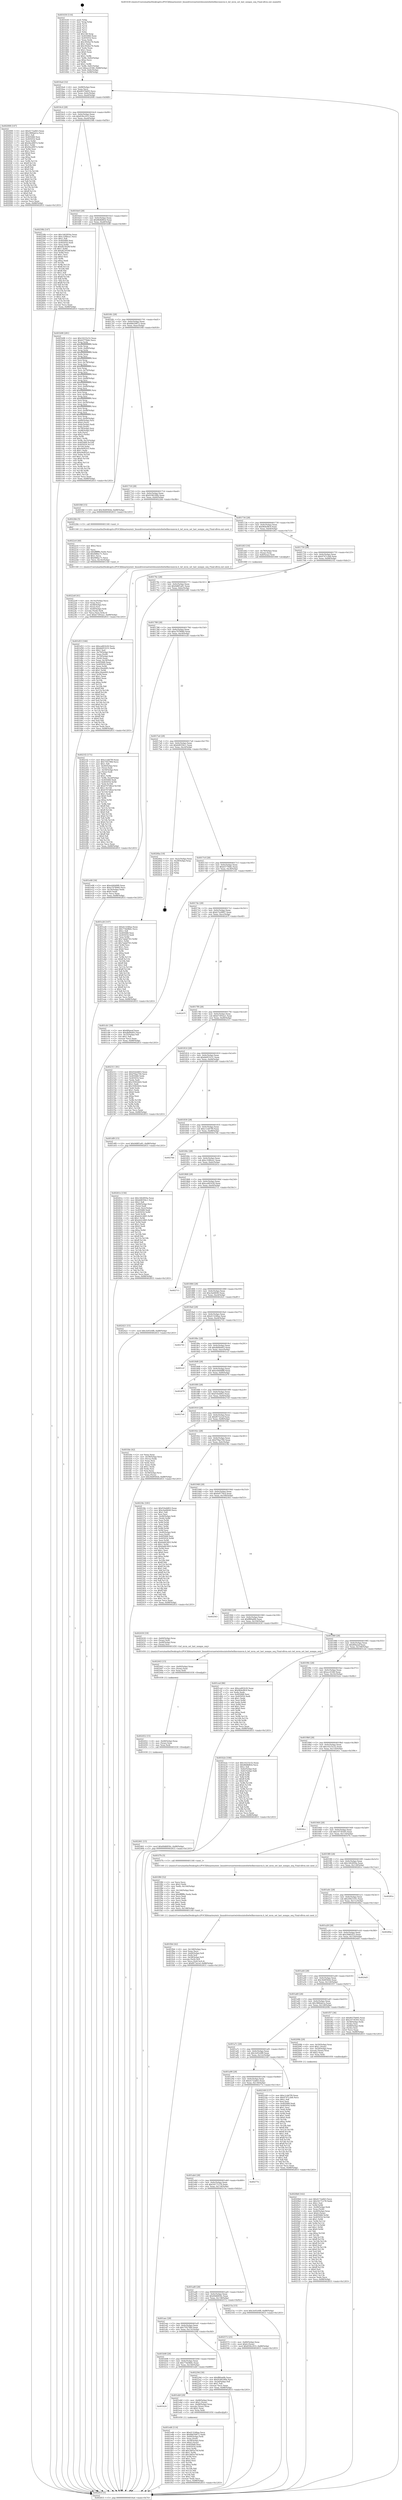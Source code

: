 digraph "0x401630" {
  label = "0x401630 (/mnt/c/Users/mathe/Desktop/tcc/POCII/binaries/extr_linuxdriversnetwirelessinteliwlwifimvmmvm.h_iwl_mvm_set_last_nonqos_seq_Final-ollvm.out::main(0))"
  labelloc = "t"
  node[shape=record]

  Entry [label="",width=0.3,height=0.3,shape=circle,fillcolor=black,style=filled]
  "0x4016a4" [label="{
     0x4016a4 [32]\l
     | [instrs]\l
     &nbsp;&nbsp;0x4016a4 \<+6\>: mov -0x88(%rbp),%eax\l
     &nbsp;&nbsp;0x4016aa \<+2\>: mov %eax,%ecx\l
     &nbsp;&nbsp;0x4016ac \<+6\>: sub $0x8037b695,%ecx\l
     &nbsp;&nbsp;0x4016b2 \<+6\>: mov %eax,-0x9c(%rbp)\l
     &nbsp;&nbsp;0x4016b8 \<+6\>: mov %ecx,-0xa0(%rbp)\l
     &nbsp;&nbsp;0x4016be \<+6\>: je 0000000000402008 \<main+0x9d8\>\l
  }"]
  "0x402008" [label="{
     0x402008 [147]\l
     | [instrs]\l
     &nbsp;&nbsp;0x402008 \<+5\>: mov $0x4172a843,%eax\l
     &nbsp;&nbsp;0x40200d \<+5\>: mov $0x3866ab1a,%ecx\l
     &nbsp;&nbsp;0x402012 \<+2\>: mov $0x1,%dl\l
     &nbsp;&nbsp;0x402014 \<+7\>: mov 0x405068,%esi\l
     &nbsp;&nbsp;0x40201b \<+7\>: mov 0x405054,%edi\l
     &nbsp;&nbsp;0x402022 \<+3\>: mov %esi,%r8d\l
     &nbsp;&nbsp;0x402025 \<+7\>: add $0x9ecd9972,%r8d\l
     &nbsp;&nbsp;0x40202c \<+4\>: sub $0x1,%r8d\l
     &nbsp;&nbsp;0x402030 \<+7\>: sub $0x9ecd9972,%r8d\l
     &nbsp;&nbsp;0x402037 \<+4\>: imul %r8d,%esi\l
     &nbsp;&nbsp;0x40203b \<+3\>: and $0x1,%esi\l
     &nbsp;&nbsp;0x40203e \<+3\>: cmp $0x0,%esi\l
     &nbsp;&nbsp;0x402041 \<+4\>: sete %r9b\l
     &nbsp;&nbsp;0x402045 \<+3\>: cmp $0xa,%edi\l
     &nbsp;&nbsp;0x402048 \<+4\>: setl %r10b\l
     &nbsp;&nbsp;0x40204c \<+3\>: mov %r9b,%r11b\l
     &nbsp;&nbsp;0x40204f \<+4\>: xor $0xff,%r11b\l
     &nbsp;&nbsp;0x402053 \<+3\>: mov %r10b,%bl\l
     &nbsp;&nbsp;0x402056 \<+3\>: xor $0xff,%bl\l
     &nbsp;&nbsp;0x402059 \<+3\>: xor $0x0,%dl\l
     &nbsp;&nbsp;0x40205c \<+3\>: mov %r11b,%r14b\l
     &nbsp;&nbsp;0x40205f \<+4\>: and $0x0,%r14b\l
     &nbsp;&nbsp;0x402063 \<+3\>: and %dl,%r9b\l
     &nbsp;&nbsp;0x402066 \<+3\>: mov %bl,%r15b\l
     &nbsp;&nbsp;0x402069 \<+4\>: and $0x0,%r15b\l
     &nbsp;&nbsp;0x40206d \<+3\>: and %dl,%r10b\l
     &nbsp;&nbsp;0x402070 \<+3\>: or %r9b,%r14b\l
     &nbsp;&nbsp;0x402073 \<+3\>: or %r10b,%r15b\l
     &nbsp;&nbsp;0x402076 \<+3\>: xor %r15b,%r14b\l
     &nbsp;&nbsp;0x402079 \<+3\>: or %bl,%r11b\l
     &nbsp;&nbsp;0x40207c \<+4\>: xor $0xff,%r11b\l
     &nbsp;&nbsp;0x402080 \<+3\>: or $0x0,%dl\l
     &nbsp;&nbsp;0x402083 \<+3\>: and %dl,%r11b\l
     &nbsp;&nbsp;0x402086 \<+3\>: or %r11b,%r14b\l
     &nbsp;&nbsp;0x402089 \<+4\>: test $0x1,%r14b\l
     &nbsp;&nbsp;0x40208d \<+3\>: cmovne %ecx,%eax\l
     &nbsp;&nbsp;0x402090 \<+6\>: mov %eax,-0x88(%rbp)\l
     &nbsp;&nbsp;0x402096 \<+5\>: jmp 0000000000402833 \<main+0x1203\>\l
  }"]
  "0x4016c4" [label="{
     0x4016c4 [28]\l
     | [instrs]\l
     &nbsp;&nbsp;0x4016c4 \<+5\>: jmp 00000000004016c9 \<main+0x99\>\l
     &nbsp;&nbsp;0x4016c9 \<+6\>: mov -0x9c(%rbp),%eax\l
     &nbsp;&nbsp;0x4016cf \<+5\>: sub $0x839cc933,%eax\l
     &nbsp;&nbsp;0x4016d4 \<+6\>: mov %eax,-0xa4(%rbp)\l
     &nbsp;&nbsp;0x4016da \<+6\>: je 000000000040258b \<main+0xf5b\>\l
  }"]
  Exit [label="",width=0.3,height=0.3,shape=circle,fillcolor=black,style=filled,peripheries=2]
  "0x40258b" [label="{
     0x40258b [147]\l
     | [instrs]\l
     &nbsp;&nbsp;0x40258b \<+5\>: mov $0x1462850a,%eax\l
     &nbsp;&nbsp;0x402590 \<+5\>: mov $0xc3280ca1,%ecx\l
     &nbsp;&nbsp;0x402595 \<+2\>: mov $0x1,%dl\l
     &nbsp;&nbsp;0x402597 \<+7\>: mov 0x405068,%esi\l
     &nbsp;&nbsp;0x40259e \<+7\>: mov 0x405054,%edi\l
     &nbsp;&nbsp;0x4025a5 \<+3\>: mov %esi,%r8d\l
     &nbsp;&nbsp;0x4025a8 \<+7\>: sub $0xdf23029f,%r8d\l
     &nbsp;&nbsp;0x4025af \<+4\>: sub $0x1,%r8d\l
     &nbsp;&nbsp;0x4025b3 \<+7\>: add $0xdf23029f,%r8d\l
     &nbsp;&nbsp;0x4025ba \<+4\>: imul %r8d,%esi\l
     &nbsp;&nbsp;0x4025be \<+3\>: and $0x1,%esi\l
     &nbsp;&nbsp;0x4025c1 \<+3\>: cmp $0x0,%esi\l
     &nbsp;&nbsp;0x4025c4 \<+4\>: sete %r9b\l
     &nbsp;&nbsp;0x4025c8 \<+3\>: cmp $0xa,%edi\l
     &nbsp;&nbsp;0x4025cb \<+4\>: setl %r10b\l
     &nbsp;&nbsp;0x4025cf \<+3\>: mov %r9b,%r11b\l
     &nbsp;&nbsp;0x4025d2 \<+4\>: xor $0xff,%r11b\l
     &nbsp;&nbsp;0x4025d6 \<+3\>: mov %r10b,%bl\l
     &nbsp;&nbsp;0x4025d9 \<+3\>: xor $0xff,%bl\l
     &nbsp;&nbsp;0x4025dc \<+3\>: xor $0x1,%dl\l
     &nbsp;&nbsp;0x4025df \<+3\>: mov %r11b,%r14b\l
     &nbsp;&nbsp;0x4025e2 \<+4\>: and $0xff,%r14b\l
     &nbsp;&nbsp;0x4025e6 \<+3\>: and %dl,%r9b\l
     &nbsp;&nbsp;0x4025e9 \<+3\>: mov %bl,%r15b\l
     &nbsp;&nbsp;0x4025ec \<+4\>: and $0xff,%r15b\l
     &nbsp;&nbsp;0x4025f0 \<+3\>: and %dl,%r10b\l
     &nbsp;&nbsp;0x4025f3 \<+3\>: or %r9b,%r14b\l
     &nbsp;&nbsp;0x4025f6 \<+3\>: or %r10b,%r15b\l
     &nbsp;&nbsp;0x4025f9 \<+3\>: xor %r15b,%r14b\l
     &nbsp;&nbsp;0x4025fc \<+3\>: or %bl,%r11b\l
     &nbsp;&nbsp;0x4025ff \<+4\>: xor $0xff,%r11b\l
     &nbsp;&nbsp;0x402603 \<+3\>: or $0x1,%dl\l
     &nbsp;&nbsp;0x402606 \<+3\>: and %dl,%r11b\l
     &nbsp;&nbsp;0x402609 \<+3\>: or %r11b,%r14b\l
     &nbsp;&nbsp;0x40260c \<+4\>: test $0x1,%r14b\l
     &nbsp;&nbsp;0x402610 \<+3\>: cmovne %ecx,%eax\l
     &nbsp;&nbsp;0x402613 \<+6\>: mov %eax,-0x88(%rbp)\l
     &nbsp;&nbsp;0x402619 \<+5\>: jmp 0000000000402833 \<main+0x1203\>\l
  }"]
  "0x4016e0" [label="{
     0x4016e0 [28]\l
     | [instrs]\l
     &nbsp;&nbsp;0x4016e0 \<+5\>: jmp 00000000004016e5 \<main+0xb5\>\l
     &nbsp;&nbsp;0x4016e5 \<+6\>: mov -0x9c(%rbp),%eax\l
     &nbsp;&nbsp;0x4016eb \<+5\>: sub $0x86db8fcb,%eax\l
     &nbsp;&nbsp;0x4016f0 \<+6\>: mov %eax,-0xa8(%rbp)\l
     &nbsp;&nbsp;0x4016f6 \<+6\>: je 0000000000401b98 \<main+0x568\>\l
  }"]
  "0x402461" [label="{
     0x402461 [15]\l
     | [instrs]\l
     &nbsp;&nbsp;0x402461 \<+10\>: movl $0x69d6859c,-0x88(%rbp)\l
     &nbsp;&nbsp;0x40246b \<+5\>: jmp 0000000000402833 \<main+0x1203\>\l
  }"]
  "0x401b98" [label="{
     0x401b98 [281]\l
     | [instrs]\l
     &nbsp;&nbsp;0x401b98 \<+5\>: mov $0x10233c52,%eax\l
     &nbsp;&nbsp;0x401b9d \<+5\>: mov $0xb577fddc,%ecx\l
     &nbsp;&nbsp;0x401ba2 \<+3\>: mov %rsp,%rdx\l
     &nbsp;&nbsp;0x401ba5 \<+4\>: add $0xfffffffffffffff0,%rdx\l
     &nbsp;&nbsp;0x401ba9 \<+3\>: mov %rdx,%rsp\l
     &nbsp;&nbsp;0x401bac \<+4\>: mov %rdx,-0x80(%rbp)\l
     &nbsp;&nbsp;0x401bb0 \<+3\>: mov %rsp,%rdx\l
     &nbsp;&nbsp;0x401bb3 \<+4\>: add $0xfffffffffffffff0,%rdx\l
     &nbsp;&nbsp;0x401bb7 \<+3\>: mov %rdx,%rsp\l
     &nbsp;&nbsp;0x401bba \<+3\>: mov %rsp,%rsi\l
     &nbsp;&nbsp;0x401bbd \<+4\>: add $0xfffffffffffffff0,%rsi\l
     &nbsp;&nbsp;0x401bc1 \<+3\>: mov %rsi,%rsp\l
     &nbsp;&nbsp;0x401bc4 \<+4\>: mov %rsi,-0x78(%rbp)\l
     &nbsp;&nbsp;0x401bc8 \<+3\>: mov %rsp,%rsi\l
     &nbsp;&nbsp;0x401bcb \<+4\>: add $0xfffffffffffffff0,%rsi\l
     &nbsp;&nbsp;0x401bcf \<+3\>: mov %rsi,%rsp\l
     &nbsp;&nbsp;0x401bd2 \<+4\>: mov %rsi,-0x70(%rbp)\l
     &nbsp;&nbsp;0x401bd6 \<+3\>: mov %rsp,%rsi\l
     &nbsp;&nbsp;0x401bd9 \<+4\>: add $0xfffffffffffffff0,%rsi\l
     &nbsp;&nbsp;0x401bdd \<+3\>: mov %rsi,%rsp\l
     &nbsp;&nbsp;0x401be0 \<+4\>: mov %rsi,-0x68(%rbp)\l
     &nbsp;&nbsp;0x401be4 \<+3\>: mov %rsp,%rsi\l
     &nbsp;&nbsp;0x401be7 \<+4\>: add $0xfffffffffffffff0,%rsi\l
     &nbsp;&nbsp;0x401beb \<+3\>: mov %rsi,%rsp\l
     &nbsp;&nbsp;0x401bee \<+4\>: mov %rsi,-0x60(%rbp)\l
     &nbsp;&nbsp;0x401bf2 \<+3\>: mov %rsp,%rsi\l
     &nbsp;&nbsp;0x401bf5 \<+4\>: add $0xfffffffffffffff0,%rsi\l
     &nbsp;&nbsp;0x401bf9 \<+3\>: mov %rsi,%rsp\l
     &nbsp;&nbsp;0x401bfc \<+4\>: mov %rsi,-0x58(%rbp)\l
     &nbsp;&nbsp;0x401c00 \<+3\>: mov %rsp,%rsi\l
     &nbsp;&nbsp;0x401c03 \<+4\>: add $0xfffffffffffffff0,%rsi\l
     &nbsp;&nbsp;0x401c07 \<+3\>: mov %rsi,%rsp\l
     &nbsp;&nbsp;0x401c0a \<+4\>: mov %rsi,-0x50(%rbp)\l
     &nbsp;&nbsp;0x401c0e \<+3\>: mov %rsp,%rsi\l
     &nbsp;&nbsp;0x401c11 \<+4\>: add $0xfffffffffffffff0,%rsi\l
     &nbsp;&nbsp;0x401c15 \<+3\>: mov %rsi,%rsp\l
     &nbsp;&nbsp;0x401c18 \<+4\>: mov %rsi,-0x48(%rbp)\l
     &nbsp;&nbsp;0x401c1c \<+3\>: mov %rsp,%rsi\l
     &nbsp;&nbsp;0x401c1f \<+4\>: add $0xfffffffffffffff0,%rsi\l
     &nbsp;&nbsp;0x401c23 \<+3\>: mov %rsi,%rsp\l
     &nbsp;&nbsp;0x401c26 \<+4\>: mov %rsi,-0x40(%rbp)\l
     &nbsp;&nbsp;0x401c2a \<+4\>: mov -0x80(%rbp),%rsi\l
     &nbsp;&nbsp;0x401c2e \<+6\>: movl $0x0,(%rsi)\l
     &nbsp;&nbsp;0x401c34 \<+6\>: mov -0x8c(%rbp),%edi\l
     &nbsp;&nbsp;0x401c3a \<+2\>: mov %edi,(%rdx)\l
     &nbsp;&nbsp;0x401c3c \<+4\>: mov -0x78(%rbp),%rsi\l
     &nbsp;&nbsp;0x401c40 \<+7\>: mov -0x98(%rbp),%r8\l
     &nbsp;&nbsp;0x401c47 \<+3\>: mov %r8,(%rsi)\l
     &nbsp;&nbsp;0x401c4a \<+3\>: cmpl $0x2,(%rdx)\l
     &nbsp;&nbsp;0x401c4d \<+4\>: setne %r9b\l
     &nbsp;&nbsp;0x401c51 \<+4\>: and $0x1,%r9b\l
     &nbsp;&nbsp;0x401c55 \<+4\>: mov %r9b,-0x35(%rbp)\l
     &nbsp;&nbsp;0x401c59 \<+8\>: mov 0x405068,%r10d\l
     &nbsp;&nbsp;0x401c61 \<+8\>: mov 0x405054,%r11d\l
     &nbsp;&nbsp;0x401c69 \<+3\>: mov %r10d,%ebx\l
     &nbsp;&nbsp;0x401c6c \<+6\>: sub $0xe9ef02e5,%ebx\l
     &nbsp;&nbsp;0x401c72 \<+3\>: sub $0x1,%ebx\l
     &nbsp;&nbsp;0x401c75 \<+6\>: add $0xe9ef02e5,%ebx\l
     &nbsp;&nbsp;0x401c7b \<+4\>: imul %ebx,%r10d\l
     &nbsp;&nbsp;0x401c7f \<+4\>: and $0x1,%r10d\l
     &nbsp;&nbsp;0x401c83 \<+4\>: cmp $0x0,%r10d\l
     &nbsp;&nbsp;0x401c87 \<+4\>: sete %r9b\l
     &nbsp;&nbsp;0x401c8b \<+4\>: cmp $0xa,%r11d\l
     &nbsp;&nbsp;0x401c8f \<+4\>: setl %r14b\l
     &nbsp;&nbsp;0x401c93 \<+3\>: mov %r9b,%r15b\l
     &nbsp;&nbsp;0x401c96 \<+3\>: and %r14b,%r15b\l
     &nbsp;&nbsp;0x401c99 \<+3\>: xor %r14b,%r9b\l
     &nbsp;&nbsp;0x401c9c \<+3\>: or %r9b,%r15b\l
     &nbsp;&nbsp;0x401c9f \<+4\>: test $0x1,%r15b\l
     &nbsp;&nbsp;0x401ca3 \<+3\>: cmovne %ecx,%eax\l
     &nbsp;&nbsp;0x401ca6 \<+6\>: mov %eax,-0x88(%rbp)\l
     &nbsp;&nbsp;0x401cac \<+5\>: jmp 0000000000402833 \<main+0x1203\>\l
  }"]
  "0x4016fc" [label="{
     0x4016fc [28]\l
     | [instrs]\l
     &nbsp;&nbsp;0x4016fc \<+5\>: jmp 0000000000401701 \<main+0xd1\>\l
     &nbsp;&nbsp;0x401701 \<+6\>: mov -0x9c(%rbp),%eax\l
     &nbsp;&nbsp;0x401707 \<+5\>: sub $0x8b630872,%eax\l
     &nbsp;&nbsp;0x40170c \<+6\>: mov %eax,-0xac(%rbp)\l
     &nbsp;&nbsp;0x401712 \<+6\>: je 0000000000401f48 \<main+0x918\>\l
  }"]
  "0x402452" [label="{
     0x402452 [15]\l
     | [instrs]\l
     &nbsp;&nbsp;0x402452 \<+4\>: mov -0x48(%rbp),%rax\l
     &nbsp;&nbsp;0x402456 \<+3\>: mov (%rax),%rax\l
     &nbsp;&nbsp;0x402459 \<+3\>: mov %rax,%rdi\l
     &nbsp;&nbsp;0x40245c \<+5\>: call 0000000000401030 \<free@plt\>\l
     | [calls]\l
     &nbsp;&nbsp;0x401030 \{1\} (unknown)\l
  }"]
  "0x401f48" [label="{
     0x401f48 [15]\l
     | [instrs]\l
     &nbsp;&nbsp;0x401f48 \<+10\>: movl $0x36d9582b,-0x88(%rbp)\l
     &nbsp;&nbsp;0x401f52 \<+5\>: jmp 0000000000402833 \<main+0x1203\>\l
  }"]
  "0x401718" [label="{
     0x401718 [28]\l
     | [instrs]\l
     &nbsp;&nbsp;0x401718 \<+5\>: jmp 000000000040171d \<main+0xed\>\l
     &nbsp;&nbsp;0x40171d \<+6\>: mov -0x9c(%rbp),%eax\l
     &nbsp;&nbsp;0x401723 \<+5\>: sub $0x9186180b,%eax\l
     &nbsp;&nbsp;0x401728 \<+6\>: mov %eax,-0xb0(%rbp)\l
     &nbsp;&nbsp;0x40172e \<+6\>: je 00000000004022bb \<main+0xc8b\>\l
  }"]
  "0x402443" [label="{
     0x402443 [15]\l
     | [instrs]\l
     &nbsp;&nbsp;0x402443 \<+4\>: mov -0x60(%rbp),%rax\l
     &nbsp;&nbsp;0x402447 \<+3\>: mov (%rax),%rax\l
     &nbsp;&nbsp;0x40244a \<+3\>: mov %rax,%rdi\l
     &nbsp;&nbsp;0x40244d \<+5\>: call 0000000000401030 \<free@plt\>\l
     | [calls]\l
     &nbsp;&nbsp;0x401030 \{1\} (unknown)\l
  }"]
  "0x4022bb" [label="{
     0x4022bb [5]\l
     | [instrs]\l
     &nbsp;&nbsp;0x4022bb \<+5\>: call 0000000000401160 \<next_i\>\l
     | [calls]\l
     &nbsp;&nbsp;0x401160 \{1\} (/mnt/c/Users/mathe/Desktop/tcc/POCII/binaries/extr_linuxdriversnetwirelessinteliwlwifimvmmvm.h_iwl_mvm_set_last_nonqos_seq_Final-ollvm.out::next_i)\l
  }"]
  "0x401734" [label="{
     0x401734 [28]\l
     | [instrs]\l
     &nbsp;&nbsp;0x401734 \<+5\>: jmp 0000000000401739 \<main+0x109\>\l
     &nbsp;&nbsp;0x401739 \<+6\>: mov -0x9c(%rbp),%eax\l
     &nbsp;&nbsp;0x40173f \<+5\>: sub $0x964e9fc9,%eax\l
     &nbsp;&nbsp;0x401744 \<+6\>: mov %eax,-0xb4(%rbp)\l
     &nbsp;&nbsp;0x40174a \<+6\>: je 0000000000401d43 \<main+0x713\>\l
  }"]
  "0x4022e8" [label="{
     0x4022e8 [41]\l
     | [instrs]\l
     &nbsp;&nbsp;0x4022e8 \<+6\>: mov -0x14c(%rbp),%ecx\l
     &nbsp;&nbsp;0x4022ee \<+3\>: imul %eax,%ecx\l
     &nbsp;&nbsp;0x4022f1 \<+4\>: mov -0x48(%rbp),%rsi\l
     &nbsp;&nbsp;0x4022f5 \<+3\>: mov (%rsi),%rsi\l
     &nbsp;&nbsp;0x4022f8 \<+4\>: mov -0x40(%rbp),%rdi\l
     &nbsp;&nbsp;0x4022fc \<+3\>: movslq (%rdi),%rdi\l
     &nbsp;&nbsp;0x4022ff \<+3\>: mov %ecx,(%rsi,%rdi,4)\l
     &nbsp;&nbsp;0x402302 \<+10\>: movl $0xb7395ea1,-0x88(%rbp)\l
     &nbsp;&nbsp;0x40230c \<+5\>: jmp 0000000000402833 \<main+0x1203\>\l
  }"]
  "0x401d43" [label="{
     0x401d43 [16]\l
     | [instrs]\l
     &nbsp;&nbsp;0x401d43 \<+4\>: mov -0x78(%rbp),%rax\l
     &nbsp;&nbsp;0x401d47 \<+3\>: mov (%rax),%rax\l
     &nbsp;&nbsp;0x401d4a \<+4\>: mov 0x8(%rax),%rdi\l
     &nbsp;&nbsp;0x401d4e \<+5\>: call 0000000000401060 \<atoi@plt\>\l
     | [calls]\l
     &nbsp;&nbsp;0x401060 \{1\} (unknown)\l
  }"]
  "0x401750" [label="{
     0x401750 [28]\l
     | [instrs]\l
     &nbsp;&nbsp;0x401750 \<+5\>: jmp 0000000000401755 \<main+0x125\>\l
     &nbsp;&nbsp;0x401755 \<+6\>: mov -0x9c(%rbp),%eax\l
     &nbsp;&nbsp;0x40175b \<+5\>: sub $0x9747c2b8,%eax\l
     &nbsp;&nbsp;0x401760 \<+6\>: mov %eax,-0xb8(%rbp)\l
     &nbsp;&nbsp;0x401766 \<+6\>: je 00000000004021f2 \<main+0xbc2\>\l
  }"]
  "0x4022c0" [label="{
     0x4022c0 [40]\l
     | [instrs]\l
     &nbsp;&nbsp;0x4022c0 \<+5\>: mov $0x2,%ecx\l
     &nbsp;&nbsp;0x4022c5 \<+1\>: cltd\l
     &nbsp;&nbsp;0x4022c6 \<+2\>: idiv %ecx\l
     &nbsp;&nbsp;0x4022c8 \<+6\>: imul $0xfffffffe,%edx,%ecx\l
     &nbsp;&nbsp;0x4022ce \<+6\>: add $0xf4f8ac71,%ecx\l
     &nbsp;&nbsp;0x4022d4 \<+3\>: add $0x1,%ecx\l
     &nbsp;&nbsp;0x4022d7 \<+6\>: sub $0xf4f8ac71,%ecx\l
     &nbsp;&nbsp;0x4022dd \<+6\>: mov %ecx,-0x14c(%rbp)\l
     &nbsp;&nbsp;0x4022e3 \<+5\>: call 0000000000401160 \<next_i\>\l
     | [calls]\l
     &nbsp;&nbsp;0x401160 \{1\} (/mnt/c/Users/mathe/Desktop/tcc/POCII/binaries/extr_linuxdriversnetwirelessinteliwlwifimvmmvm.h_iwl_mvm_set_last_nonqos_seq_Final-ollvm.out::next_i)\l
  }"]
  "0x4021f2" [label="{
     0x4021f2 [171]\l
     | [instrs]\l
     &nbsp;&nbsp;0x4021f2 \<+5\>: mov $0xc1cb67f9,%eax\l
     &nbsp;&nbsp;0x4021f7 \<+5\>: mov $0x75f278fd,%ecx\l
     &nbsp;&nbsp;0x4021fc \<+2\>: mov $0x1,%dl\l
     &nbsp;&nbsp;0x4021fe \<+4\>: mov -0x40(%rbp),%rsi\l
     &nbsp;&nbsp;0x402202 \<+2\>: mov (%rsi),%edi\l
     &nbsp;&nbsp;0x402204 \<+4\>: mov -0x50(%rbp),%rsi\l
     &nbsp;&nbsp;0x402208 \<+2\>: cmp (%rsi),%edi\l
     &nbsp;&nbsp;0x40220a \<+4\>: setl %r8b\l
     &nbsp;&nbsp;0x40220e \<+4\>: and $0x1,%r8b\l
     &nbsp;&nbsp;0x402212 \<+4\>: mov %r8b,-0x2d(%rbp)\l
     &nbsp;&nbsp;0x402216 \<+7\>: mov 0x405068,%edi\l
     &nbsp;&nbsp;0x40221d \<+8\>: mov 0x405054,%r9d\l
     &nbsp;&nbsp;0x402225 \<+3\>: mov %edi,%r10d\l
     &nbsp;&nbsp;0x402228 \<+7\>: add $0x6707d8cd,%r10d\l
     &nbsp;&nbsp;0x40222f \<+4\>: sub $0x1,%r10d\l
     &nbsp;&nbsp;0x402233 \<+7\>: sub $0x6707d8cd,%r10d\l
     &nbsp;&nbsp;0x40223a \<+4\>: imul %r10d,%edi\l
     &nbsp;&nbsp;0x40223e \<+3\>: and $0x1,%edi\l
     &nbsp;&nbsp;0x402241 \<+3\>: cmp $0x0,%edi\l
     &nbsp;&nbsp;0x402244 \<+4\>: sete %r8b\l
     &nbsp;&nbsp;0x402248 \<+4\>: cmp $0xa,%r9d\l
     &nbsp;&nbsp;0x40224c \<+4\>: setl %r11b\l
     &nbsp;&nbsp;0x402250 \<+3\>: mov %r8b,%bl\l
     &nbsp;&nbsp;0x402253 \<+3\>: xor $0xff,%bl\l
     &nbsp;&nbsp;0x402256 \<+3\>: mov %r11b,%r14b\l
     &nbsp;&nbsp;0x402259 \<+4\>: xor $0xff,%r14b\l
     &nbsp;&nbsp;0x40225d \<+3\>: xor $0x0,%dl\l
     &nbsp;&nbsp;0x402260 \<+3\>: mov %bl,%r15b\l
     &nbsp;&nbsp;0x402263 \<+4\>: and $0x0,%r15b\l
     &nbsp;&nbsp;0x402267 \<+3\>: and %dl,%r8b\l
     &nbsp;&nbsp;0x40226a \<+3\>: mov %r14b,%r12b\l
     &nbsp;&nbsp;0x40226d \<+4\>: and $0x0,%r12b\l
     &nbsp;&nbsp;0x402271 \<+3\>: and %dl,%r11b\l
     &nbsp;&nbsp;0x402274 \<+3\>: or %r8b,%r15b\l
     &nbsp;&nbsp;0x402277 \<+3\>: or %r11b,%r12b\l
     &nbsp;&nbsp;0x40227a \<+3\>: xor %r12b,%r15b\l
     &nbsp;&nbsp;0x40227d \<+3\>: or %r14b,%bl\l
     &nbsp;&nbsp;0x402280 \<+3\>: xor $0xff,%bl\l
     &nbsp;&nbsp;0x402283 \<+3\>: or $0x0,%dl\l
     &nbsp;&nbsp;0x402286 \<+2\>: and %dl,%bl\l
     &nbsp;&nbsp;0x402288 \<+3\>: or %bl,%r15b\l
     &nbsp;&nbsp;0x40228b \<+4\>: test $0x1,%r15b\l
     &nbsp;&nbsp;0x40228f \<+3\>: cmovne %ecx,%eax\l
     &nbsp;&nbsp;0x402292 \<+6\>: mov %eax,-0x88(%rbp)\l
     &nbsp;&nbsp;0x402298 \<+5\>: jmp 0000000000402833 \<main+0x1203\>\l
  }"]
  "0x40176c" [label="{
     0x40176c [28]\l
     | [instrs]\l
     &nbsp;&nbsp;0x40176c \<+5\>: jmp 0000000000401771 \<main+0x141\>\l
     &nbsp;&nbsp;0x401771 \<+6\>: mov -0x9c(%rbp),%eax\l
     &nbsp;&nbsp;0x401777 \<+5\>: sub $0x9d8f1a81,%eax\l
     &nbsp;&nbsp;0x40177c \<+6\>: mov %eax,-0xbc(%rbp)\l
     &nbsp;&nbsp;0x401782 \<+6\>: je 0000000000401e08 \<main+0x7d8\>\l
  }"]
  "0x4020b8" [label="{
     0x4020b8 [162]\l
     | [instrs]\l
     &nbsp;&nbsp;0x4020b8 \<+5\>: mov $0x4172a843,%ecx\l
     &nbsp;&nbsp;0x4020bd \<+5\>: mov $0x54171278,%edx\l
     &nbsp;&nbsp;0x4020c2 \<+3\>: mov $0x1,%sil\l
     &nbsp;&nbsp;0x4020c5 \<+3\>: xor %r8d,%r8d\l
     &nbsp;&nbsp;0x4020c8 \<+4\>: mov -0x48(%rbp),%rdi\l
     &nbsp;&nbsp;0x4020cc \<+3\>: mov %rax,(%rdi)\l
     &nbsp;&nbsp;0x4020cf \<+4\>: mov -0x40(%rbp),%rax\l
     &nbsp;&nbsp;0x4020d3 \<+6\>: movl $0x0,(%rax)\l
     &nbsp;&nbsp;0x4020d9 \<+8\>: mov 0x405068,%r9d\l
     &nbsp;&nbsp;0x4020e1 \<+8\>: mov 0x405054,%r10d\l
     &nbsp;&nbsp;0x4020e9 \<+4\>: sub $0x1,%r8d\l
     &nbsp;&nbsp;0x4020ed \<+3\>: mov %r9d,%r11d\l
     &nbsp;&nbsp;0x4020f0 \<+3\>: add %r8d,%r11d\l
     &nbsp;&nbsp;0x4020f3 \<+4\>: imul %r11d,%r9d\l
     &nbsp;&nbsp;0x4020f7 \<+4\>: and $0x1,%r9d\l
     &nbsp;&nbsp;0x4020fb \<+4\>: cmp $0x0,%r9d\l
     &nbsp;&nbsp;0x4020ff \<+3\>: sete %bl\l
     &nbsp;&nbsp;0x402102 \<+4\>: cmp $0xa,%r10d\l
     &nbsp;&nbsp;0x402106 \<+4\>: setl %r14b\l
     &nbsp;&nbsp;0x40210a \<+3\>: mov %bl,%r15b\l
     &nbsp;&nbsp;0x40210d \<+4\>: xor $0xff,%r15b\l
     &nbsp;&nbsp;0x402111 \<+3\>: mov %r14b,%r12b\l
     &nbsp;&nbsp;0x402114 \<+4\>: xor $0xff,%r12b\l
     &nbsp;&nbsp;0x402118 \<+4\>: xor $0x0,%sil\l
     &nbsp;&nbsp;0x40211c \<+3\>: mov %r15b,%r13b\l
     &nbsp;&nbsp;0x40211f \<+4\>: and $0x0,%r13b\l
     &nbsp;&nbsp;0x402123 \<+3\>: and %sil,%bl\l
     &nbsp;&nbsp;0x402126 \<+3\>: mov %r12b,%al\l
     &nbsp;&nbsp;0x402129 \<+2\>: and $0x0,%al\l
     &nbsp;&nbsp;0x40212b \<+3\>: and %sil,%r14b\l
     &nbsp;&nbsp;0x40212e \<+3\>: or %bl,%r13b\l
     &nbsp;&nbsp;0x402131 \<+3\>: or %r14b,%al\l
     &nbsp;&nbsp;0x402134 \<+3\>: xor %al,%r13b\l
     &nbsp;&nbsp;0x402137 \<+3\>: or %r12b,%r15b\l
     &nbsp;&nbsp;0x40213a \<+4\>: xor $0xff,%r15b\l
     &nbsp;&nbsp;0x40213e \<+4\>: or $0x0,%sil\l
     &nbsp;&nbsp;0x402142 \<+3\>: and %sil,%r15b\l
     &nbsp;&nbsp;0x402145 \<+3\>: or %r15b,%r13b\l
     &nbsp;&nbsp;0x402148 \<+4\>: test $0x1,%r13b\l
     &nbsp;&nbsp;0x40214c \<+3\>: cmovne %edx,%ecx\l
     &nbsp;&nbsp;0x40214f \<+6\>: mov %ecx,-0x88(%rbp)\l
     &nbsp;&nbsp;0x402155 \<+5\>: jmp 0000000000402833 \<main+0x1203\>\l
  }"]
  "0x401e08" [label="{
     0x401e08 [30]\l
     | [instrs]\l
     &nbsp;&nbsp;0x401e08 \<+5\>: mov $0xe440d9f8,%eax\l
     &nbsp;&nbsp;0x401e0d \<+5\>: mov $0xa7978060,%ecx\l
     &nbsp;&nbsp;0x401e12 \<+3\>: mov -0x34(%rbp),%edx\l
     &nbsp;&nbsp;0x401e15 \<+3\>: cmp $0x0,%edx\l
     &nbsp;&nbsp;0x401e18 \<+3\>: cmove %ecx,%eax\l
     &nbsp;&nbsp;0x401e1b \<+6\>: mov %eax,-0x88(%rbp)\l
     &nbsp;&nbsp;0x401e21 \<+5\>: jmp 0000000000402833 \<main+0x1203\>\l
  }"]
  "0x401788" [label="{
     0x401788 [28]\l
     | [instrs]\l
     &nbsp;&nbsp;0x401788 \<+5\>: jmp 000000000040178d \<main+0x15d\>\l
     &nbsp;&nbsp;0x40178d \<+6\>: mov -0x9c(%rbp),%eax\l
     &nbsp;&nbsp;0x401793 \<+5\>: sub $0xa7978060,%eax\l
     &nbsp;&nbsp;0x401798 \<+6\>: mov %eax,-0xc0(%rbp)\l
     &nbsp;&nbsp;0x40179e \<+6\>: je 0000000000401e26 \<main+0x7f6\>\l
  }"]
  "0x401fb4" [label="{
     0x401fb4 [42]\l
     | [instrs]\l
     &nbsp;&nbsp;0x401fb4 \<+6\>: mov -0x148(%rbp),%ecx\l
     &nbsp;&nbsp;0x401fba \<+3\>: imul %eax,%ecx\l
     &nbsp;&nbsp;0x401fbd \<+4\>: mov -0x60(%rbp),%r8\l
     &nbsp;&nbsp;0x401fc1 \<+3\>: mov (%r8),%r8\l
     &nbsp;&nbsp;0x401fc4 \<+4\>: mov -0x58(%rbp),%r9\l
     &nbsp;&nbsp;0x401fc8 \<+3\>: movslq (%r9),%r9\l
     &nbsp;&nbsp;0x401fcb \<+4\>: mov %ecx,(%r8,%r9,4)\l
     &nbsp;&nbsp;0x401fcf \<+10\>: movl $0xf673a1ef,-0x88(%rbp)\l
     &nbsp;&nbsp;0x401fd9 \<+5\>: jmp 0000000000402833 \<main+0x1203\>\l
  }"]
  "0x401e26" [label="{
     0x401e26 [147]\l
     | [instrs]\l
     &nbsp;&nbsp;0x401e26 \<+5\>: mov $0xd13248aa,%eax\l
     &nbsp;&nbsp;0x401e2b \<+5\>: mov $0x77de9b6c,%ecx\l
     &nbsp;&nbsp;0x401e30 \<+2\>: mov $0x1,%dl\l
     &nbsp;&nbsp;0x401e32 \<+7\>: mov 0x405068,%esi\l
     &nbsp;&nbsp;0x401e39 \<+7\>: mov 0x405054,%edi\l
     &nbsp;&nbsp;0x401e40 \<+3\>: mov %esi,%r8d\l
     &nbsp;&nbsp;0x401e43 \<+7\>: add $0x7ada6763,%r8d\l
     &nbsp;&nbsp;0x401e4a \<+4\>: sub $0x1,%r8d\l
     &nbsp;&nbsp;0x401e4e \<+7\>: sub $0x7ada6763,%r8d\l
     &nbsp;&nbsp;0x401e55 \<+4\>: imul %r8d,%esi\l
     &nbsp;&nbsp;0x401e59 \<+3\>: and $0x1,%esi\l
     &nbsp;&nbsp;0x401e5c \<+3\>: cmp $0x0,%esi\l
     &nbsp;&nbsp;0x401e5f \<+4\>: sete %r9b\l
     &nbsp;&nbsp;0x401e63 \<+3\>: cmp $0xa,%edi\l
     &nbsp;&nbsp;0x401e66 \<+4\>: setl %r10b\l
     &nbsp;&nbsp;0x401e6a \<+3\>: mov %r9b,%r11b\l
     &nbsp;&nbsp;0x401e6d \<+4\>: xor $0xff,%r11b\l
     &nbsp;&nbsp;0x401e71 \<+3\>: mov %r10b,%bl\l
     &nbsp;&nbsp;0x401e74 \<+3\>: xor $0xff,%bl\l
     &nbsp;&nbsp;0x401e77 \<+3\>: xor $0x1,%dl\l
     &nbsp;&nbsp;0x401e7a \<+3\>: mov %r11b,%r14b\l
     &nbsp;&nbsp;0x401e7d \<+4\>: and $0xff,%r14b\l
     &nbsp;&nbsp;0x401e81 \<+3\>: and %dl,%r9b\l
     &nbsp;&nbsp;0x401e84 \<+3\>: mov %bl,%r15b\l
     &nbsp;&nbsp;0x401e87 \<+4\>: and $0xff,%r15b\l
     &nbsp;&nbsp;0x401e8b \<+3\>: and %dl,%r10b\l
     &nbsp;&nbsp;0x401e8e \<+3\>: or %r9b,%r14b\l
     &nbsp;&nbsp;0x401e91 \<+3\>: or %r10b,%r15b\l
     &nbsp;&nbsp;0x401e94 \<+3\>: xor %r15b,%r14b\l
     &nbsp;&nbsp;0x401e97 \<+3\>: or %bl,%r11b\l
     &nbsp;&nbsp;0x401e9a \<+4\>: xor $0xff,%r11b\l
     &nbsp;&nbsp;0x401e9e \<+3\>: or $0x1,%dl\l
     &nbsp;&nbsp;0x401ea1 \<+3\>: and %dl,%r11b\l
     &nbsp;&nbsp;0x401ea4 \<+3\>: or %r11b,%r14b\l
     &nbsp;&nbsp;0x401ea7 \<+4\>: test $0x1,%r14b\l
     &nbsp;&nbsp;0x401eab \<+3\>: cmovne %ecx,%eax\l
     &nbsp;&nbsp;0x401eae \<+6\>: mov %eax,-0x88(%rbp)\l
     &nbsp;&nbsp;0x401eb4 \<+5\>: jmp 0000000000402833 \<main+0x1203\>\l
  }"]
  "0x4017a4" [label="{
     0x4017a4 [28]\l
     | [instrs]\l
     &nbsp;&nbsp;0x4017a4 \<+5\>: jmp 00000000004017a9 \<main+0x179\>\l
     &nbsp;&nbsp;0x4017a9 \<+6\>: mov -0x9c(%rbp),%eax\l
     &nbsp;&nbsp;0x4017af \<+5\>: sub $0xb08356c1,%eax\l
     &nbsp;&nbsp;0x4017b4 \<+6\>: mov %eax,-0xc4(%rbp)\l
     &nbsp;&nbsp;0x4017ba \<+6\>: je 00000000004026ba \<main+0x108a\>\l
  }"]
  "0x401f80" [label="{
     0x401f80 [52]\l
     | [instrs]\l
     &nbsp;&nbsp;0x401f80 \<+2\>: xor %ecx,%ecx\l
     &nbsp;&nbsp;0x401f82 \<+5\>: mov $0x2,%edx\l
     &nbsp;&nbsp;0x401f87 \<+6\>: mov %edx,-0x144(%rbp)\l
     &nbsp;&nbsp;0x401f8d \<+1\>: cltd\l
     &nbsp;&nbsp;0x401f8e \<+6\>: mov -0x144(%rbp),%esi\l
     &nbsp;&nbsp;0x401f94 \<+2\>: idiv %esi\l
     &nbsp;&nbsp;0x401f96 \<+6\>: imul $0xfffffffe,%edx,%edx\l
     &nbsp;&nbsp;0x401f9c \<+2\>: mov %ecx,%edi\l
     &nbsp;&nbsp;0x401f9e \<+2\>: sub %edx,%edi\l
     &nbsp;&nbsp;0x401fa0 \<+2\>: mov %ecx,%edx\l
     &nbsp;&nbsp;0x401fa2 \<+3\>: sub $0x1,%edx\l
     &nbsp;&nbsp;0x401fa5 \<+2\>: add %edx,%edi\l
     &nbsp;&nbsp;0x401fa7 \<+2\>: sub %edi,%ecx\l
     &nbsp;&nbsp;0x401fa9 \<+6\>: mov %ecx,-0x148(%rbp)\l
     &nbsp;&nbsp;0x401faf \<+5\>: call 0000000000401160 \<next_i\>\l
     | [calls]\l
     &nbsp;&nbsp;0x401160 \{1\} (/mnt/c/Users/mathe/Desktop/tcc/POCII/binaries/extr_linuxdriversnetwirelessinteliwlwifimvmmvm.h_iwl_mvm_set_last_nonqos_seq_Final-ollvm.out::next_i)\l
  }"]
  "0x4026ba" [label="{
     0x4026ba [18]\l
     | [instrs]\l
     &nbsp;&nbsp;0x4026ba \<+3\>: mov -0x2c(%rbp),%eax\l
     &nbsp;&nbsp;0x4026bd \<+4\>: lea -0x28(%rbp),%rsp\l
     &nbsp;&nbsp;0x4026c1 \<+1\>: pop %rbx\l
     &nbsp;&nbsp;0x4026c2 \<+2\>: pop %r12\l
     &nbsp;&nbsp;0x4026c4 \<+2\>: pop %r13\l
     &nbsp;&nbsp;0x4026c6 \<+2\>: pop %r14\l
     &nbsp;&nbsp;0x4026c8 \<+2\>: pop %r15\l
     &nbsp;&nbsp;0x4026ca \<+1\>: pop %rbp\l
     &nbsp;&nbsp;0x4026cb \<+1\>: ret\l
  }"]
  "0x4017c0" [label="{
     0x4017c0 [28]\l
     | [instrs]\l
     &nbsp;&nbsp;0x4017c0 \<+5\>: jmp 00000000004017c5 \<main+0x195\>\l
     &nbsp;&nbsp;0x4017c5 \<+6\>: mov -0x9c(%rbp),%eax\l
     &nbsp;&nbsp;0x4017cb \<+5\>: sub $0xb577fddc,%eax\l
     &nbsp;&nbsp;0x4017d0 \<+6\>: mov %eax,-0xc8(%rbp)\l
     &nbsp;&nbsp;0x4017d6 \<+6\>: je 0000000000401cb1 \<main+0x681\>\l
  }"]
  "0x401ed6" [label="{
     0x401ed6 [114]\l
     | [instrs]\l
     &nbsp;&nbsp;0x401ed6 \<+5\>: mov $0xd13248aa,%ecx\l
     &nbsp;&nbsp;0x401edb \<+5\>: mov $0x8b630872,%edx\l
     &nbsp;&nbsp;0x401ee0 \<+4\>: mov -0x60(%rbp),%rdi\l
     &nbsp;&nbsp;0x401ee4 \<+3\>: mov %rax,(%rdi)\l
     &nbsp;&nbsp;0x401ee7 \<+4\>: mov -0x58(%rbp),%rax\l
     &nbsp;&nbsp;0x401eeb \<+6\>: movl $0x0,(%rax)\l
     &nbsp;&nbsp;0x401ef1 \<+7\>: mov 0x405068,%esi\l
     &nbsp;&nbsp;0x401ef8 \<+8\>: mov 0x405054,%r8d\l
     &nbsp;&nbsp;0x401f00 \<+3\>: mov %esi,%r9d\l
     &nbsp;&nbsp;0x401f03 \<+7\>: add $0x3d05a70f,%r9d\l
     &nbsp;&nbsp;0x401f0a \<+4\>: sub $0x1,%r9d\l
     &nbsp;&nbsp;0x401f0e \<+7\>: sub $0x3d05a70f,%r9d\l
     &nbsp;&nbsp;0x401f15 \<+4\>: imul %r9d,%esi\l
     &nbsp;&nbsp;0x401f19 \<+3\>: and $0x1,%esi\l
     &nbsp;&nbsp;0x401f1c \<+3\>: cmp $0x0,%esi\l
     &nbsp;&nbsp;0x401f1f \<+4\>: sete %r10b\l
     &nbsp;&nbsp;0x401f23 \<+4\>: cmp $0xa,%r8d\l
     &nbsp;&nbsp;0x401f27 \<+4\>: setl %r11b\l
     &nbsp;&nbsp;0x401f2b \<+3\>: mov %r10b,%bl\l
     &nbsp;&nbsp;0x401f2e \<+3\>: and %r11b,%bl\l
     &nbsp;&nbsp;0x401f31 \<+3\>: xor %r11b,%r10b\l
     &nbsp;&nbsp;0x401f34 \<+3\>: or %r10b,%bl\l
     &nbsp;&nbsp;0x401f37 \<+3\>: test $0x1,%bl\l
     &nbsp;&nbsp;0x401f3a \<+3\>: cmovne %edx,%ecx\l
     &nbsp;&nbsp;0x401f3d \<+6\>: mov %ecx,-0x88(%rbp)\l
     &nbsp;&nbsp;0x401f43 \<+5\>: jmp 0000000000402833 \<main+0x1203\>\l
  }"]
  "0x401cb1" [label="{
     0x401cb1 [30]\l
     | [instrs]\l
     &nbsp;&nbsp;0x401cb1 \<+5\>: mov $0x8f4aeaf,%eax\l
     &nbsp;&nbsp;0x401cb6 \<+5\>: mov $0xdbf9eb03,%ecx\l
     &nbsp;&nbsp;0x401cbb \<+3\>: mov -0x35(%rbp),%dl\l
     &nbsp;&nbsp;0x401cbe \<+3\>: test $0x1,%dl\l
     &nbsp;&nbsp;0x401cc1 \<+3\>: cmovne %ecx,%eax\l
     &nbsp;&nbsp;0x401cc4 \<+6\>: mov %eax,-0x88(%rbp)\l
     &nbsp;&nbsp;0x401cca \<+5\>: jmp 0000000000402833 \<main+0x1203\>\l
  }"]
  "0x4017dc" [label="{
     0x4017dc [28]\l
     | [instrs]\l
     &nbsp;&nbsp;0x4017dc \<+5\>: jmp 00000000004017e1 \<main+0x1b1\>\l
     &nbsp;&nbsp;0x4017e1 \<+6\>: mov -0x9c(%rbp),%eax\l
     &nbsp;&nbsp;0x4017e7 \<+5\>: sub $0xb72e9897,%eax\l
     &nbsp;&nbsp;0x4017ec \<+6\>: mov %eax,-0xcc(%rbp)\l
     &nbsp;&nbsp;0x4017f2 \<+6\>: je 000000000040247f \<main+0xe4f\>\l
  }"]
  "0x401b24" [label="{
     0x401b24\l
  }", style=dashed]
  "0x40247f" [label="{
     0x40247f\l
  }", style=dashed]
  "0x4017f8" [label="{
     0x4017f8 [28]\l
     | [instrs]\l
     &nbsp;&nbsp;0x4017f8 \<+5\>: jmp 00000000004017fd \<main+0x1cd\>\l
     &nbsp;&nbsp;0x4017fd \<+6\>: mov -0x9c(%rbp),%eax\l
     &nbsp;&nbsp;0x401803 \<+5\>: sub $0xb7395ea1,%eax\l
     &nbsp;&nbsp;0x401808 \<+6\>: mov %eax,-0xd0(%rbp)\l
     &nbsp;&nbsp;0x40180e \<+6\>: je 0000000000402311 \<main+0xce1\>\l
  }"]
  "0x401eb9" [label="{
     0x401eb9 [29]\l
     | [instrs]\l
     &nbsp;&nbsp;0x401eb9 \<+4\>: mov -0x68(%rbp),%rax\l
     &nbsp;&nbsp;0x401ebd \<+6\>: movl $0x1,(%rax)\l
     &nbsp;&nbsp;0x401ec3 \<+4\>: mov -0x68(%rbp),%rax\l
     &nbsp;&nbsp;0x401ec7 \<+3\>: movslq (%rax),%rax\l
     &nbsp;&nbsp;0x401eca \<+4\>: shl $0x2,%rax\l
     &nbsp;&nbsp;0x401ece \<+3\>: mov %rax,%rdi\l
     &nbsp;&nbsp;0x401ed1 \<+5\>: call 0000000000401050 \<malloc@plt\>\l
     | [calls]\l
     &nbsp;&nbsp;0x401050 \{1\} (unknown)\l
  }"]
  "0x402311" [label="{
     0x402311 [91]\l
     | [instrs]\l
     &nbsp;&nbsp;0x402311 \<+5\>: mov $0xf16eb803,%eax\l
     &nbsp;&nbsp;0x402316 \<+5\>: mov $0xf78ae794,%ecx\l
     &nbsp;&nbsp;0x40231b \<+7\>: mov 0x405068,%edx\l
     &nbsp;&nbsp;0x402322 \<+7\>: mov 0x405054,%esi\l
     &nbsp;&nbsp;0x402329 \<+2\>: mov %edx,%edi\l
     &nbsp;&nbsp;0x40232b \<+6\>: add $0x35062b02,%edi\l
     &nbsp;&nbsp;0x402331 \<+3\>: sub $0x1,%edi\l
     &nbsp;&nbsp;0x402334 \<+6\>: sub $0x35062b02,%edi\l
     &nbsp;&nbsp;0x40233a \<+3\>: imul %edi,%edx\l
     &nbsp;&nbsp;0x40233d \<+3\>: and $0x1,%edx\l
     &nbsp;&nbsp;0x402340 \<+3\>: cmp $0x0,%edx\l
     &nbsp;&nbsp;0x402343 \<+4\>: sete %r8b\l
     &nbsp;&nbsp;0x402347 \<+3\>: cmp $0xa,%esi\l
     &nbsp;&nbsp;0x40234a \<+4\>: setl %r9b\l
     &nbsp;&nbsp;0x40234e \<+3\>: mov %r8b,%r10b\l
     &nbsp;&nbsp;0x402351 \<+3\>: and %r9b,%r10b\l
     &nbsp;&nbsp;0x402354 \<+3\>: xor %r9b,%r8b\l
     &nbsp;&nbsp;0x402357 \<+3\>: or %r8b,%r10b\l
     &nbsp;&nbsp;0x40235a \<+4\>: test $0x1,%r10b\l
     &nbsp;&nbsp;0x40235e \<+3\>: cmovne %ecx,%eax\l
     &nbsp;&nbsp;0x402361 \<+6\>: mov %eax,-0x88(%rbp)\l
     &nbsp;&nbsp;0x402367 \<+5\>: jmp 0000000000402833 \<main+0x1203\>\l
  }"]
  "0x401814" [label="{
     0x401814 [28]\l
     | [instrs]\l
     &nbsp;&nbsp;0x401814 \<+5\>: jmp 0000000000401819 \<main+0x1e9\>\l
     &nbsp;&nbsp;0x401819 \<+6\>: mov -0x9c(%rbp),%eax\l
     &nbsp;&nbsp;0x40181f \<+5\>: sub $0xbb953231,%eax\l
     &nbsp;&nbsp;0x401824 \<+6\>: mov %eax,-0xd4(%rbp)\l
     &nbsp;&nbsp;0x40182a \<+6\>: je 0000000000401df9 \<main+0x7c9\>\l
  }"]
  "0x401b08" [label="{
     0x401b08 [28]\l
     | [instrs]\l
     &nbsp;&nbsp;0x401b08 \<+5\>: jmp 0000000000401b0d \<main+0x4dd\>\l
     &nbsp;&nbsp;0x401b0d \<+6\>: mov -0x9c(%rbp),%eax\l
     &nbsp;&nbsp;0x401b13 \<+5\>: sub $0x77de9b6c,%eax\l
     &nbsp;&nbsp;0x401b18 \<+6\>: mov %eax,-0x140(%rbp)\l
     &nbsp;&nbsp;0x401b1e \<+6\>: je 0000000000401eb9 \<main+0x889\>\l
  }"]
  "0x401df9" [label="{
     0x401df9 [15]\l
     | [instrs]\l
     &nbsp;&nbsp;0x401df9 \<+10\>: movl $0x9d8f1a81,-0x88(%rbp)\l
     &nbsp;&nbsp;0x401e03 \<+5\>: jmp 0000000000402833 \<main+0x1203\>\l
  }"]
  "0x401830" [label="{
     0x401830 [28]\l
     | [instrs]\l
     &nbsp;&nbsp;0x401830 \<+5\>: jmp 0000000000401835 \<main+0x205\>\l
     &nbsp;&nbsp;0x401835 \<+6\>: mov -0x9c(%rbp),%eax\l
     &nbsp;&nbsp;0x40183b \<+5\>: sub $0xc1cb67f9,%eax\l
     &nbsp;&nbsp;0x401840 \<+6\>: mov %eax,-0xd8(%rbp)\l
     &nbsp;&nbsp;0x401846 \<+6\>: je 00000000004027bb \<main+0x118b\>\l
  }"]
  "0x40229d" [label="{
     0x40229d [30]\l
     | [instrs]\l
     &nbsp;&nbsp;0x40229d \<+5\>: mov $0xff80a6fb,%eax\l
     &nbsp;&nbsp;0x4022a2 \<+5\>: mov $0x9186180b,%ecx\l
     &nbsp;&nbsp;0x4022a7 \<+3\>: mov -0x2d(%rbp),%dl\l
     &nbsp;&nbsp;0x4022aa \<+3\>: test $0x1,%dl\l
     &nbsp;&nbsp;0x4022ad \<+3\>: cmovne %ecx,%eax\l
     &nbsp;&nbsp;0x4022b0 \<+6\>: mov %eax,-0x88(%rbp)\l
     &nbsp;&nbsp;0x4022b6 \<+5\>: jmp 0000000000402833 \<main+0x1203\>\l
  }"]
  "0x4027bb" [label="{
     0x4027bb\l
  }", style=dashed]
  "0x40184c" [label="{
     0x40184c [28]\l
     | [instrs]\l
     &nbsp;&nbsp;0x40184c \<+5\>: jmp 0000000000401851 \<main+0x221\>\l
     &nbsp;&nbsp;0x401851 \<+6\>: mov -0x9c(%rbp),%eax\l
     &nbsp;&nbsp;0x401857 \<+5\>: sub $0xc3280ca1,%eax\l
     &nbsp;&nbsp;0x40185c \<+6\>: mov %eax,-0xdc(%rbp)\l
     &nbsp;&nbsp;0x401862 \<+6\>: je 000000000040261e \<main+0xfee\>\l
  }"]
  "0x401aec" [label="{
     0x401aec [28]\l
     | [instrs]\l
     &nbsp;&nbsp;0x401aec \<+5\>: jmp 0000000000401af1 \<main+0x4c1\>\l
     &nbsp;&nbsp;0x401af1 \<+6\>: mov -0x9c(%rbp),%eax\l
     &nbsp;&nbsp;0x401af7 \<+5\>: sub $0x75f278fd,%eax\l
     &nbsp;&nbsp;0x401afc \<+6\>: mov %eax,-0x13c(%rbp)\l
     &nbsp;&nbsp;0x401b02 \<+6\>: je 000000000040229d \<main+0xc6d\>\l
  }"]
  "0x40261e" [label="{
     0x40261e [156]\l
     | [instrs]\l
     &nbsp;&nbsp;0x40261e \<+5\>: mov $0x1462850a,%eax\l
     &nbsp;&nbsp;0x402623 \<+5\>: mov $0xb08356c1,%ecx\l
     &nbsp;&nbsp;0x402628 \<+2\>: mov $0x1,%dl\l
     &nbsp;&nbsp;0x40262a \<+4\>: mov -0x80(%rbp),%rsi\l
     &nbsp;&nbsp;0x40262e \<+2\>: mov (%rsi),%edi\l
     &nbsp;&nbsp;0x402630 \<+3\>: mov %edi,-0x2c(%rbp)\l
     &nbsp;&nbsp;0x402633 \<+7\>: mov 0x405068,%edi\l
     &nbsp;&nbsp;0x40263a \<+8\>: mov 0x405054,%r8d\l
     &nbsp;&nbsp;0x402642 \<+3\>: mov %edi,%r9d\l
     &nbsp;&nbsp;0x402645 \<+7\>: sub $0xdcb1dfd5,%r9d\l
     &nbsp;&nbsp;0x40264c \<+4\>: sub $0x1,%r9d\l
     &nbsp;&nbsp;0x402650 \<+7\>: add $0xdcb1dfd5,%r9d\l
     &nbsp;&nbsp;0x402657 \<+4\>: imul %r9d,%edi\l
     &nbsp;&nbsp;0x40265b \<+3\>: and $0x1,%edi\l
     &nbsp;&nbsp;0x40265e \<+3\>: cmp $0x0,%edi\l
     &nbsp;&nbsp;0x402661 \<+4\>: sete %r10b\l
     &nbsp;&nbsp;0x402665 \<+4\>: cmp $0xa,%r8d\l
     &nbsp;&nbsp;0x402669 \<+4\>: setl %r11b\l
     &nbsp;&nbsp;0x40266d \<+3\>: mov %r10b,%bl\l
     &nbsp;&nbsp;0x402670 \<+3\>: xor $0xff,%bl\l
     &nbsp;&nbsp;0x402673 \<+3\>: mov %r11b,%r14b\l
     &nbsp;&nbsp;0x402676 \<+4\>: xor $0xff,%r14b\l
     &nbsp;&nbsp;0x40267a \<+3\>: xor $0x0,%dl\l
     &nbsp;&nbsp;0x40267d \<+3\>: mov %bl,%r15b\l
     &nbsp;&nbsp;0x402680 \<+4\>: and $0x0,%r15b\l
     &nbsp;&nbsp;0x402684 \<+3\>: and %dl,%r10b\l
     &nbsp;&nbsp;0x402687 \<+3\>: mov %r14b,%r12b\l
     &nbsp;&nbsp;0x40268a \<+4\>: and $0x0,%r12b\l
     &nbsp;&nbsp;0x40268e \<+3\>: and %dl,%r11b\l
     &nbsp;&nbsp;0x402691 \<+3\>: or %r10b,%r15b\l
     &nbsp;&nbsp;0x402694 \<+3\>: or %r11b,%r12b\l
     &nbsp;&nbsp;0x402697 \<+3\>: xor %r12b,%r15b\l
     &nbsp;&nbsp;0x40269a \<+3\>: or %r14b,%bl\l
     &nbsp;&nbsp;0x40269d \<+3\>: xor $0xff,%bl\l
     &nbsp;&nbsp;0x4026a0 \<+3\>: or $0x0,%dl\l
     &nbsp;&nbsp;0x4026a3 \<+2\>: and %dl,%bl\l
     &nbsp;&nbsp;0x4026a5 \<+3\>: or %bl,%r15b\l
     &nbsp;&nbsp;0x4026a8 \<+4\>: test $0x1,%r15b\l
     &nbsp;&nbsp;0x4026ac \<+3\>: cmovne %ecx,%eax\l
     &nbsp;&nbsp;0x4026af \<+6\>: mov %eax,-0x88(%rbp)\l
     &nbsp;&nbsp;0x4026b5 \<+5\>: jmp 0000000000402833 \<main+0x1203\>\l
  }"]
  "0x401868" [label="{
     0x401868 [28]\l
     | [instrs]\l
     &nbsp;&nbsp;0x401868 \<+5\>: jmp 000000000040186d \<main+0x23d\>\l
     &nbsp;&nbsp;0x40186d \<+6\>: mov -0x9c(%rbp),%eax\l
     &nbsp;&nbsp;0x401873 \<+5\>: sub $0xca481b30,%eax\l
     &nbsp;&nbsp;0x401878 \<+6\>: mov %eax,-0xe0(%rbp)\l
     &nbsp;&nbsp;0x40187e \<+6\>: je 0000000000402711 \<main+0x10e1\>\l
  }"]
  "0x402572" [label="{
     0x402572 [25]\l
     | [instrs]\l
     &nbsp;&nbsp;0x402572 \<+4\>: mov -0x80(%rbp),%rax\l
     &nbsp;&nbsp;0x402576 \<+6\>: movl $0x0,(%rax)\l
     &nbsp;&nbsp;0x40257c \<+10\>: movl $0x839cc933,-0x88(%rbp)\l
     &nbsp;&nbsp;0x402586 \<+5\>: jmp 0000000000402833 \<main+0x1203\>\l
  }"]
  "0x402711" [label="{
     0x402711\l
  }", style=dashed]
  "0x401884" [label="{
     0x401884 [28]\l
     | [instrs]\l
     &nbsp;&nbsp;0x401884 \<+5\>: jmp 0000000000401889 \<main+0x259\>\l
     &nbsp;&nbsp;0x401889 \<+6\>: mov -0x9c(%rbp),%eax\l
     &nbsp;&nbsp;0x40188f \<+5\>: sub $0xcfad4640,%eax\l
     &nbsp;&nbsp;0x401894 \<+6\>: mov %eax,-0xe4(%rbp)\l
     &nbsp;&nbsp;0x40189a \<+6\>: je 0000000000402421 \<main+0xdf1\>\l
  }"]
  "0x401ad0" [label="{
     0x401ad0 [28]\l
     | [instrs]\l
     &nbsp;&nbsp;0x401ad0 \<+5\>: jmp 0000000000401ad5 \<main+0x4a5\>\l
     &nbsp;&nbsp;0x401ad5 \<+6\>: mov -0x9c(%rbp),%eax\l
     &nbsp;&nbsp;0x401adb \<+5\>: sub $0x69d6859c,%eax\l
     &nbsp;&nbsp;0x401ae0 \<+6\>: mov %eax,-0x138(%rbp)\l
     &nbsp;&nbsp;0x401ae6 \<+6\>: je 0000000000402572 \<main+0xf42\>\l
  }"]
  "0x402421" [label="{
     0x402421 [15]\l
     | [instrs]\l
     &nbsp;&nbsp;0x402421 \<+10\>: movl $0x3e93c6f8,-0x88(%rbp)\l
     &nbsp;&nbsp;0x40242b \<+5\>: jmp 0000000000402833 \<main+0x1203\>\l
  }"]
  "0x4018a0" [label="{
     0x4018a0 [28]\l
     | [instrs]\l
     &nbsp;&nbsp;0x4018a0 \<+5\>: jmp 00000000004018a5 \<main+0x275\>\l
     &nbsp;&nbsp;0x4018a5 \<+6\>: mov -0x9c(%rbp),%eax\l
     &nbsp;&nbsp;0x4018ab \<+5\>: sub $0xd13248aa,%eax\l
     &nbsp;&nbsp;0x4018b0 \<+6\>: mov %eax,-0xe8(%rbp)\l
     &nbsp;&nbsp;0x4018b6 \<+6\>: je 0000000000402741 \<main+0x1111\>\l
  }"]
  "0x40215a" [label="{
     0x40215a [15]\l
     | [instrs]\l
     &nbsp;&nbsp;0x40215a \<+10\>: movl $0x3e93c6f8,-0x88(%rbp)\l
     &nbsp;&nbsp;0x402164 \<+5\>: jmp 0000000000402833 \<main+0x1203\>\l
  }"]
  "0x402741" [label="{
     0x402741\l
  }", style=dashed]
  "0x4018bc" [label="{
     0x4018bc [28]\l
     | [instrs]\l
     &nbsp;&nbsp;0x4018bc \<+5\>: jmp 00000000004018c1 \<main+0x291\>\l
     &nbsp;&nbsp;0x4018c1 \<+6\>: mov -0x9c(%rbp),%eax\l
     &nbsp;&nbsp;0x4018c7 \<+5\>: sub $0xdbf9eb03,%eax\l
     &nbsp;&nbsp;0x4018cc \<+6\>: mov %eax,-0xec(%rbp)\l
     &nbsp;&nbsp;0x4018d2 \<+6\>: je 0000000000401ccf \<main+0x69f\>\l
  }"]
  "0x401ab4" [label="{
     0x401ab4 [28]\l
     | [instrs]\l
     &nbsp;&nbsp;0x401ab4 \<+5\>: jmp 0000000000401ab9 \<main+0x489\>\l
     &nbsp;&nbsp;0x401ab9 \<+6\>: mov -0x9c(%rbp),%eax\l
     &nbsp;&nbsp;0x401abf \<+5\>: sub $0x54171278,%eax\l
     &nbsp;&nbsp;0x401ac4 \<+6\>: mov %eax,-0x134(%rbp)\l
     &nbsp;&nbsp;0x401aca \<+6\>: je 000000000040215a \<main+0xb2a\>\l
  }"]
  "0x401ccf" [label="{
     0x401ccf\l
  }", style=dashed]
  "0x4018d8" [label="{
     0x4018d8 [28]\l
     | [instrs]\l
     &nbsp;&nbsp;0x4018d8 \<+5\>: jmp 00000000004018dd \<main+0x2ad\>\l
     &nbsp;&nbsp;0x4018dd \<+6\>: mov -0x9c(%rbp),%eax\l
     &nbsp;&nbsp;0x4018e3 \<+5\>: sub $0xe440d9f8,%eax\l
     &nbsp;&nbsp;0x4018e8 \<+6\>: mov %eax,-0xf0(%rbp)\l
     &nbsp;&nbsp;0x4018ee \<+6\>: je 0000000000402470 \<main+0xe40\>\l
  }"]
  "0x40277e" [label="{
     0x40277e\l
  }", style=dashed]
  "0x402470" [label="{
     0x402470\l
  }", style=dashed]
  "0x4018f4" [label="{
     0x4018f4 [28]\l
     | [instrs]\l
     &nbsp;&nbsp;0x4018f4 \<+5\>: jmp 00000000004018f9 \<main+0x2c9\>\l
     &nbsp;&nbsp;0x4018f9 \<+6\>: mov -0x9c(%rbp),%eax\l
     &nbsp;&nbsp;0x4018ff \<+5\>: sub $0xf16eb803,%eax\l
     &nbsp;&nbsp;0x401904 \<+6\>: mov %eax,-0xf4(%rbp)\l
     &nbsp;&nbsp;0x40190a \<+6\>: je 00000000004027e0 \<main+0x11b0\>\l
  }"]
  "0x401a98" [label="{
     0x401a98 [28]\l
     | [instrs]\l
     &nbsp;&nbsp;0x401a98 \<+5\>: jmp 0000000000401a9d \<main+0x46d\>\l
     &nbsp;&nbsp;0x401a9d \<+6\>: mov -0x9c(%rbp),%eax\l
     &nbsp;&nbsp;0x401aa3 \<+5\>: sub $0x4172a843,%eax\l
     &nbsp;&nbsp;0x401aa8 \<+6\>: mov %eax,-0x130(%rbp)\l
     &nbsp;&nbsp;0x401aae \<+6\>: je 000000000040277e \<main+0x114e\>\l
  }"]
  "0x4027e0" [label="{
     0x4027e0\l
  }", style=dashed]
  "0x401910" [label="{
     0x401910 [28]\l
     | [instrs]\l
     &nbsp;&nbsp;0x401910 \<+5\>: jmp 0000000000401915 \<main+0x2e5\>\l
     &nbsp;&nbsp;0x401915 \<+6\>: mov -0x9c(%rbp),%eax\l
     &nbsp;&nbsp;0x40191b \<+5\>: sub $0xf673a1ef,%eax\l
     &nbsp;&nbsp;0x401920 \<+6\>: mov %eax,-0xf8(%rbp)\l
     &nbsp;&nbsp;0x401926 \<+6\>: je 0000000000401fde \<main+0x9ae\>\l
  }"]
  "0x402169" [label="{
     0x402169 [137]\l
     | [instrs]\l
     &nbsp;&nbsp;0x402169 \<+5\>: mov $0xc1cb67f9,%eax\l
     &nbsp;&nbsp;0x40216e \<+5\>: mov $0x9747c2b8,%ecx\l
     &nbsp;&nbsp;0x402173 \<+2\>: mov $0x1,%dl\l
     &nbsp;&nbsp;0x402175 \<+2\>: xor %esi,%esi\l
     &nbsp;&nbsp;0x402177 \<+7\>: mov 0x405068,%edi\l
     &nbsp;&nbsp;0x40217e \<+8\>: mov 0x405054,%r8d\l
     &nbsp;&nbsp;0x402186 \<+3\>: sub $0x1,%esi\l
     &nbsp;&nbsp;0x402189 \<+3\>: mov %edi,%r9d\l
     &nbsp;&nbsp;0x40218c \<+3\>: add %esi,%r9d\l
     &nbsp;&nbsp;0x40218f \<+4\>: imul %r9d,%edi\l
     &nbsp;&nbsp;0x402193 \<+3\>: and $0x1,%edi\l
     &nbsp;&nbsp;0x402196 \<+3\>: cmp $0x0,%edi\l
     &nbsp;&nbsp;0x402199 \<+4\>: sete %r10b\l
     &nbsp;&nbsp;0x40219d \<+4\>: cmp $0xa,%r8d\l
     &nbsp;&nbsp;0x4021a1 \<+4\>: setl %r11b\l
     &nbsp;&nbsp;0x4021a5 \<+3\>: mov %r10b,%bl\l
     &nbsp;&nbsp;0x4021a8 \<+3\>: xor $0xff,%bl\l
     &nbsp;&nbsp;0x4021ab \<+3\>: mov %r11b,%r14b\l
     &nbsp;&nbsp;0x4021ae \<+4\>: xor $0xff,%r14b\l
     &nbsp;&nbsp;0x4021b2 \<+3\>: xor $0x1,%dl\l
     &nbsp;&nbsp;0x4021b5 \<+3\>: mov %bl,%r15b\l
     &nbsp;&nbsp;0x4021b8 \<+4\>: and $0xff,%r15b\l
     &nbsp;&nbsp;0x4021bc \<+3\>: and %dl,%r10b\l
     &nbsp;&nbsp;0x4021bf \<+3\>: mov %r14b,%r12b\l
     &nbsp;&nbsp;0x4021c2 \<+4\>: and $0xff,%r12b\l
     &nbsp;&nbsp;0x4021c6 \<+3\>: and %dl,%r11b\l
     &nbsp;&nbsp;0x4021c9 \<+3\>: or %r10b,%r15b\l
     &nbsp;&nbsp;0x4021cc \<+3\>: or %r11b,%r12b\l
     &nbsp;&nbsp;0x4021cf \<+3\>: xor %r12b,%r15b\l
     &nbsp;&nbsp;0x4021d2 \<+3\>: or %r14b,%bl\l
     &nbsp;&nbsp;0x4021d5 \<+3\>: xor $0xff,%bl\l
     &nbsp;&nbsp;0x4021d8 \<+3\>: or $0x1,%dl\l
     &nbsp;&nbsp;0x4021db \<+2\>: and %dl,%bl\l
     &nbsp;&nbsp;0x4021dd \<+3\>: or %bl,%r15b\l
     &nbsp;&nbsp;0x4021e0 \<+4\>: test $0x1,%r15b\l
     &nbsp;&nbsp;0x4021e4 \<+3\>: cmovne %ecx,%eax\l
     &nbsp;&nbsp;0x4021e7 \<+6\>: mov %eax,-0x88(%rbp)\l
     &nbsp;&nbsp;0x4021ed \<+5\>: jmp 0000000000402833 \<main+0x1203\>\l
  }"]
  "0x401fde" [label="{
     0x401fde [42]\l
     | [instrs]\l
     &nbsp;&nbsp;0x401fde \<+2\>: xor %eax,%eax\l
     &nbsp;&nbsp;0x401fe0 \<+4\>: mov -0x58(%rbp),%rcx\l
     &nbsp;&nbsp;0x401fe4 \<+2\>: mov (%rcx),%edx\l
     &nbsp;&nbsp;0x401fe6 \<+2\>: mov %eax,%esi\l
     &nbsp;&nbsp;0x401fe8 \<+2\>: sub %edx,%esi\l
     &nbsp;&nbsp;0x401fea \<+2\>: mov %eax,%edx\l
     &nbsp;&nbsp;0x401fec \<+3\>: sub $0x1,%edx\l
     &nbsp;&nbsp;0x401fef \<+2\>: add %edx,%esi\l
     &nbsp;&nbsp;0x401ff1 \<+2\>: sub %esi,%eax\l
     &nbsp;&nbsp;0x401ff3 \<+4\>: mov -0x58(%rbp),%rcx\l
     &nbsp;&nbsp;0x401ff7 \<+2\>: mov %eax,(%rcx)\l
     &nbsp;&nbsp;0x401ff9 \<+10\>: movl $0x36d9582b,-0x88(%rbp)\l
     &nbsp;&nbsp;0x402003 \<+5\>: jmp 0000000000402833 \<main+0x1203\>\l
  }"]
  "0x40192c" [label="{
     0x40192c [28]\l
     | [instrs]\l
     &nbsp;&nbsp;0x40192c \<+5\>: jmp 0000000000401931 \<main+0x301\>\l
     &nbsp;&nbsp;0x401931 \<+6\>: mov -0x9c(%rbp),%eax\l
     &nbsp;&nbsp;0x401937 \<+5\>: sub $0xf78ae794,%eax\l
     &nbsp;&nbsp;0x40193c \<+6\>: mov %eax,-0xfc(%rbp)\l
     &nbsp;&nbsp;0x401942 \<+6\>: je 000000000040236c \<main+0xd3c\>\l
  }"]
  "0x401a7c" [label="{
     0x401a7c [28]\l
     | [instrs]\l
     &nbsp;&nbsp;0x401a7c \<+5\>: jmp 0000000000401a81 \<main+0x451\>\l
     &nbsp;&nbsp;0x401a81 \<+6\>: mov -0x9c(%rbp),%eax\l
     &nbsp;&nbsp;0x401a87 \<+5\>: sub $0x3e93c6f8,%eax\l
     &nbsp;&nbsp;0x401a8c \<+6\>: mov %eax,-0x12c(%rbp)\l
     &nbsp;&nbsp;0x401a92 \<+6\>: je 0000000000402169 \<main+0xb39\>\l
  }"]
  "0x40236c" [label="{
     0x40236c [181]\l
     | [instrs]\l
     &nbsp;&nbsp;0x40236c \<+5\>: mov $0xf16eb803,%eax\l
     &nbsp;&nbsp;0x402371 \<+5\>: mov $0xcfad4640,%ecx\l
     &nbsp;&nbsp;0x402376 \<+2\>: mov $0x1,%dl\l
     &nbsp;&nbsp;0x402378 \<+2\>: xor %esi,%esi\l
     &nbsp;&nbsp;0x40237a \<+4\>: mov -0x40(%rbp),%rdi\l
     &nbsp;&nbsp;0x40237e \<+3\>: mov (%rdi),%r8d\l
     &nbsp;&nbsp;0x402381 \<+3\>: mov %esi,%r9d\l
     &nbsp;&nbsp;0x402384 \<+3\>: sub %r8d,%r9d\l
     &nbsp;&nbsp;0x402387 \<+3\>: mov %esi,%r8d\l
     &nbsp;&nbsp;0x40238a \<+4\>: sub $0x1,%r8d\l
     &nbsp;&nbsp;0x40238e \<+3\>: add %r8d,%r9d\l
     &nbsp;&nbsp;0x402391 \<+3\>: sub %r9d,%esi\l
     &nbsp;&nbsp;0x402394 \<+4\>: mov -0x40(%rbp),%rdi\l
     &nbsp;&nbsp;0x402398 \<+2\>: mov %esi,(%rdi)\l
     &nbsp;&nbsp;0x40239a \<+7\>: mov 0x405068,%esi\l
     &nbsp;&nbsp;0x4023a1 \<+8\>: mov 0x405054,%r8d\l
     &nbsp;&nbsp;0x4023a9 \<+3\>: mov %esi,%r9d\l
     &nbsp;&nbsp;0x4023ac \<+7\>: add $0x6a663003,%r9d\l
     &nbsp;&nbsp;0x4023b3 \<+4\>: sub $0x1,%r9d\l
     &nbsp;&nbsp;0x4023b7 \<+7\>: sub $0x6a663003,%r9d\l
     &nbsp;&nbsp;0x4023be \<+4\>: imul %r9d,%esi\l
     &nbsp;&nbsp;0x4023c2 \<+3\>: and $0x1,%esi\l
     &nbsp;&nbsp;0x4023c5 \<+3\>: cmp $0x0,%esi\l
     &nbsp;&nbsp;0x4023c8 \<+4\>: sete %r10b\l
     &nbsp;&nbsp;0x4023cc \<+4\>: cmp $0xa,%r8d\l
     &nbsp;&nbsp;0x4023d0 \<+4\>: setl %r11b\l
     &nbsp;&nbsp;0x4023d4 \<+3\>: mov %r10b,%bl\l
     &nbsp;&nbsp;0x4023d7 \<+3\>: xor $0xff,%bl\l
     &nbsp;&nbsp;0x4023da \<+3\>: mov %r11b,%r14b\l
     &nbsp;&nbsp;0x4023dd \<+4\>: xor $0xff,%r14b\l
     &nbsp;&nbsp;0x4023e1 \<+3\>: xor $0x1,%dl\l
     &nbsp;&nbsp;0x4023e4 \<+3\>: mov %bl,%r15b\l
     &nbsp;&nbsp;0x4023e7 \<+4\>: and $0xff,%r15b\l
     &nbsp;&nbsp;0x4023eb \<+3\>: and %dl,%r10b\l
     &nbsp;&nbsp;0x4023ee \<+3\>: mov %r14b,%r12b\l
     &nbsp;&nbsp;0x4023f1 \<+4\>: and $0xff,%r12b\l
     &nbsp;&nbsp;0x4023f5 \<+3\>: and %dl,%r11b\l
     &nbsp;&nbsp;0x4023f8 \<+3\>: or %r10b,%r15b\l
     &nbsp;&nbsp;0x4023fb \<+3\>: or %r11b,%r12b\l
     &nbsp;&nbsp;0x4023fe \<+3\>: xor %r12b,%r15b\l
     &nbsp;&nbsp;0x402401 \<+3\>: or %r14b,%bl\l
     &nbsp;&nbsp;0x402404 \<+3\>: xor $0xff,%bl\l
     &nbsp;&nbsp;0x402407 \<+3\>: or $0x1,%dl\l
     &nbsp;&nbsp;0x40240a \<+2\>: and %dl,%bl\l
     &nbsp;&nbsp;0x40240c \<+3\>: or %bl,%r15b\l
     &nbsp;&nbsp;0x40240f \<+4\>: test $0x1,%r15b\l
     &nbsp;&nbsp;0x402413 \<+3\>: cmovne %ecx,%eax\l
     &nbsp;&nbsp;0x402416 \<+6\>: mov %eax,-0x88(%rbp)\l
     &nbsp;&nbsp;0x40241c \<+5\>: jmp 0000000000402833 \<main+0x1203\>\l
  }"]
  "0x401948" [label="{
     0x401948 [28]\l
     | [instrs]\l
     &nbsp;&nbsp;0x401948 \<+5\>: jmp 000000000040194d \<main+0x31d\>\l
     &nbsp;&nbsp;0x40194d \<+6\>: mov -0x9c(%rbp),%eax\l
     &nbsp;&nbsp;0x401953 \<+5\>: sub $0xfa9778cd,%eax\l
     &nbsp;&nbsp;0x401958 \<+6\>: mov %eax,-0x100(%rbp)\l
     &nbsp;&nbsp;0x40195e \<+6\>: je 0000000000402563 \<main+0xf33\>\l
  }"]
  "0x40209b" [label="{
     0x40209b [29]\l
     | [instrs]\l
     &nbsp;&nbsp;0x40209b \<+4\>: mov -0x50(%rbp),%rax\l
     &nbsp;&nbsp;0x40209f \<+6\>: movl $0x1,(%rax)\l
     &nbsp;&nbsp;0x4020a5 \<+4\>: mov -0x50(%rbp),%rax\l
     &nbsp;&nbsp;0x4020a9 \<+3\>: movslq (%rax),%rax\l
     &nbsp;&nbsp;0x4020ac \<+4\>: shl $0x2,%rax\l
     &nbsp;&nbsp;0x4020b0 \<+3\>: mov %rax,%rdi\l
     &nbsp;&nbsp;0x4020b3 \<+5\>: call 0000000000401050 \<malloc@plt\>\l
     | [calls]\l
     &nbsp;&nbsp;0x401050 \{1\} (unknown)\l
  }"]
  "0x402563" [label="{
     0x402563\l
  }", style=dashed]
  "0x401964" [label="{
     0x401964 [28]\l
     | [instrs]\l
     &nbsp;&nbsp;0x401964 \<+5\>: jmp 0000000000401969 \<main+0x339\>\l
     &nbsp;&nbsp;0x401969 \<+6\>: mov -0x9c(%rbp),%eax\l
     &nbsp;&nbsp;0x40196f \<+5\>: sub $0xff80a6fb,%eax\l
     &nbsp;&nbsp;0x401974 \<+6\>: mov %eax,-0x104(%rbp)\l
     &nbsp;&nbsp;0x40197a \<+6\>: je 0000000000402430 \<main+0xe00\>\l
  }"]
  "0x401a60" [label="{
     0x401a60 [28]\l
     | [instrs]\l
     &nbsp;&nbsp;0x401a60 \<+5\>: jmp 0000000000401a65 \<main+0x435\>\l
     &nbsp;&nbsp;0x401a65 \<+6\>: mov -0x9c(%rbp),%eax\l
     &nbsp;&nbsp;0x401a6b \<+5\>: sub $0x3866ab1a,%eax\l
     &nbsp;&nbsp;0x401a70 \<+6\>: mov %eax,-0x128(%rbp)\l
     &nbsp;&nbsp;0x401a76 \<+6\>: je 000000000040209b \<main+0xa6b\>\l
  }"]
  "0x402430" [label="{
     0x402430 [19]\l
     | [instrs]\l
     &nbsp;&nbsp;0x402430 \<+4\>: mov -0x60(%rbp),%rax\l
     &nbsp;&nbsp;0x402434 \<+3\>: mov (%rax),%rdi\l
     &nbsp;&nbsp;0x402437 \<+4\>: mov -0x48(%rbp),%rax\l
     &nbsp;&nbsp;0x40243b \<+3\>: mov (%rax),%rsi\l
     &nbsp;&nbsp;0x40243e \<+5\>: call 0000000000401450 \<iwl_mvm_set_last_nonqos_seq\>\l
     | [calls]\l
     &nbsp;&nbsp;0x401450 \{1\} (/mnt/c/Users/mathe/Desktop/tcc/POCII/binaries/extr_linuxdriversnetwirelessinteliwlwifimvmmvm.h_iwl_mvm_set_last_nonqos_seq_Final-ollvm.out::iwl_mvm_set_last_nonqos_seq)\l
  }"]
  "0x401980" [label="{
     0x401980 [28]\l
     | [instrs]\l
     &nbsp;&nbsp;0x401980 \<+5\>: jmp 0000000000401985 \<main+0x355\>\l
     &nbsp;&nbsp;0x401985 \<+6\>: mov -0x9c(%rbp),%eax\l
     &nbsp;&nbsp;0x40198b \<+5\>: sub $0x8f4aeaf,%eax\l
     &nbsp;&nbsp;0x401990 \<+6\>: mov %eax,-0x108(%rbp)\l
     &nbsp;&nbsp;0x401996 \<+6\>: je 0000000000401ced \<main+0x6bd\>\l
  }"]
  "0x401f57" [label="{
     0x401f57 [36]\l
     | [instrs]\l
     &nbsp;&nbsp;0x401f57 \<+5\>: mov $0x8037b695,%eax\l
     &nbsp;&nbsp;0x401f5c \<+5\>: mov $0x10730305,%ecx\l
     &nbsp;&nbsp;0x401f61 \<+4\>: mov -0x58(%rbp),%rdx\l
     &nbsp;&nbsp;0x401f65 \<+2\>: mov (%rdx),%esi\l
     &nbsp;&nbsp;0x401f67 \<+4\>: mov -0x68(%rbp),%rdx\l
     &nbsp;&nbsp;0x401f6b \<+2\>: cmp (%rdx),%esi\l
     &nbsp;&nbsp;0x401f6d \<+3\>: cmovl %ecx,%eax\l
     &nbsp;&nbsp;0x401f70 \<+6\>: mov %eax,-0x88(%rbp)\l
     &nbsp;&nbsp;0x401f76 \<+5\>: jmp 0000000000402833 \<main+0x1203\>\l
  }"]
  "0x401ced" [label="{
     0x401ced [86]\l
     | [instrs]\l
     &nbsp;&nbsp;0x401ced \<+5\>: mov $0xca481b30,%eax\l
     &nbsp;&nbsp;0x401cf2 \<+5\>: mov $0x964e9fc9,%ecx\l
     &nbsp;&nbsp;0x401cf7 \<+2\>: xor %edx,%edx\l
     &nbsp;&nbsp;0x401cf9 \<+7\>: mov 0x405068,%esi\l
     &nbsp;&nbsp;0x401d00 \<+7\>: mov 0x405054,%edi\l
     &nbsp;&nbsp;0x401d07 \<+3\>: sub $0x1,%edx\l
     &nbsp;&nbsp;0x401d0a \<+3\>: mov %esi,%r8d\l
     &nbsp;&nbsp;0x401d0d \<+3\>: add %edx,%r8d\l
     &nbsp;&nbsp;0x401d10 \<+4\>: imul %r8d,%esi\l
     &nbsp;&nbsp;0x401d14 \<+3\>: and $0x1,%esi\l
     &nbsp;&nbsp;0x401d17 \<+3\>: cmp $0x0,%esi\l
     &nbsp;&nbsp;0x401d1a \<+4\>: sete %r9b\l
     &nbsp;&nbsp;0x401d1e \<+3\>: cmp $0xa,%edi\l
     &nbsp;&nbsp;0x401d21 \<+4\>: setl %r10b\l
     &nbsp;&nbsp;0x401d25 \<+3\>: mov %r9b,%r11b\l
     &nbsp;&nbsp;0x401d28 \<+3\>: and %r10b,%r11b\l
     &nbsp;&nbsp;0x401d2b \<+3\>: xor %r10b,%r9b\l
     &nbsp;&nbsp;0x401d2e \<+3\>: or %r9b,%r11b\l
     &nbsp;&nbsp;0x401d31 \<+4\>: test $0x1,%r11b\l
     &nbsp;&nbsp;0x401d35 \<+3\>: cmovne %ecx,%eax\l
     &nbsp;&nbsp;0x401d38 \<+6\>: mov %eax,-0x88(%rbp)\l
     &nbsp;&nbsp;0x401d3e \<+5\>: jmp 0000000000402833 \<main+0x1203\>\l
  }"]
  "0x40199c" [label="{
     0x40199c [28]\l
     | [instrs]\l
     &nbsp;&nbsp;0x40199c \<+5\>: jmp 00000000004019a1 \<main+0x371\>\l
     &nbsp;&nbsp;0x4019a1 \<+6\>: mov -0x9c(%rbp),%eax\l
     &nbsp;&nbsp;0x4019a7 \<+5\>: sub $0xacc0348,%eax\l
     &nbsp;&nbsp;0x4019ac \<+6\>: mov %eax,-0x10c(%rbp)\l
     &nbsp;&nbsp;0x4019b2 \<+6\>: je 0000000000401b2e \<main+0x4fe\>\l
  }"]
  "0x401a44" [label="{
     0x401a44 [28]\l
     | [instrs]\l
     &nbsp;&nbsp;0x401a44 \<+5\>: jmp 0000000000401a49 \<main+0x419\>\l
     &nbsp;&nbsp;0x401a49 \<+6\>: mov -0x9c(%rbp),%eax\l
     &nbsp;&nbsp;0x401a4f \<+5\>: sub $0x36d9582b,%eax\l
     &nbsp;&nbsp;0x401a54 \<+6\>: mov %eax,-0x124(%rbp)\l
     &nbsp;&nbsp;0x401a5a \<+6\>: je 0000000000401f57 \<main+0x927\>\l
  }"]
  "0x401b2e" [label="{
     0x401b2e [106]\l
     | [instrs]\l
     &nbsp;&nbsp;0x401b2e \<+5\>: mov $0x10233c52,%eax\l
     &nbsp;&nbsp;0x401b33 \<+5\>: mov $0x86db8fcb,%ecx\l
     &nbsp;&nbsp;0x401b38 \<+2\>: mov $0x1,%dl\l
     &nbsp;&nbsp;0x401b3a \<+7\>: mov -0x82(%rbp),%sil\l
     &nbsp;&nbsp;0x401b41 \<+7\>: mov -0x81(%rbp),%dil\l
     &nbsp;&nbsp;0x401b48 \<+3\>: mov %sil,%r8b\l
     &nbsp;&nbsp;0x401b4b \<+4\>: xor $0xff,%r8b\l
     &nbsp;&nbsp;0x401b4f \<+3\>: mov %dil,%r9b\l
     &nbsp;&nbsp;0x401b52 \<+4\>: xor $0xff,%r9b\l
     &nbsp;&nbsp;0x401b56 \<+3\>: xor $0x0,%dl\l
     &nbsp;&nbsp;0x401b59 \<+3\>: mov %r8b,%r10b\l
     &nbsp;&nbsp;0x401b5c \<+4\>: and $0x0,%r10b\l
     &nbsp;&nbsp;0x401b60 \<+3\>: and %dl,%sil\l
     &nbsp;&nbsp;0x401b63 \<+3\>: mov %r9b,%r11b\l
     &nbsp;&nbsp;0x401b66 \<+4\>: and $0x0,%r11b\l
     &nbsp;&nbsp;0x401b6a \<+3\>: and %dl,%dil\l
     &nbsp;&nbsp;0x401b6d \<+3\>: or %sil,%r10b\l
     &nbsp;&nbsp;0x401b70 \<+3\>: or %dil,%r11b\l
     &nbsp;&nbsp;0x401b73 \<+3\>: xor %r11b,%r10b\l
     &nbsp;&nbsp;0x401b76 \<+3\>: or %r9b,%r8b\l
     &nbsp;&nbsp;0x401b79 \<+4\>: xor $0xff,%r8b\l
     &nbsp;&nbsp;0x401b7d \<+3\>: or $0x0,%dl\l
     &nbsp;&nbsp;0x401b80 \<+3\>: and %dl,%r8b\l
     &nbsp;&nbsp;0x401b83 \<+3\>: or %r8b,%r10b\l
     &nbsp;&nbsp;0x401b86 \<+4\>: test $0x1,%r10b\l
     &nbsp;&nbsp;0x401b8a \<+3\>: cmovne %ecx,%eax\l
     &nbsp;&nbsp;0x401b8d \<+6\>: mov %eax,-0x88(%rbp)\l
     &nbsp;&nbsp;0x401b93 \<+5\>: jmp 0000000000402833 \<main+0x1203\>\l
  }"]
  "0x4019b8" [label="{
     0x4019b8 [28]\l
     | [instrs]\l
     &nbsp;&nbsp;0x4019b8 \<+5\>: jmp 00000000004019bd \<main+0x38d\>\l
     &nbsp;&nbsp;0x4019bd \<+6\>: mov -0x9c(%rbp),%eax\l
     &nbsp;&nbsp;0x4019c3 \<+5\>: sub $0x10233c52,%eax\l
     &nbsp;&nbsp;0x4019c8 \<+6\>: mov %eax,-0x110(%rbp)\l
     &nbsp;&nbsp;0x4019ce \<+6\>: je 00000000004026cc \<main+0x109c\>\l
  }"]
  "0x402833" [label="{
     0x402833 [5]\l
     | [instrs]\l
     &nbsp;&nbsp;0x402833 \<+5\>: jmp 00000000004016a4 \<main+0x74\>\l
  }"]
  "0x401630" [label="{
     0x401630 [116]\l
     | [instrs]\l
     &nbsp;&nbsp;0x401630 \<+1\>: push %rbp\l
     &nbsp;&nbsp;0x401631 \<+3\>: mov %rsp,%rbp\l
     &nbsp;&nbsp;0x401634 \<+2\>: push %r15\l
     &nbsp;&nbsp;0x401636 \<+2\>: push %r14\l
     &nbsp;&nbsp;0x401638 \<+2\>: push %r13\l
     &nbsp;&nbsp;0x40163a \<+2\>: push %r12\l
     &nbsp;&nbsp;0x40163c \<+1\>: push %rbx\l
     &nbsp;&nbsp;0x40163d \<+7\>: sub $0x148,%rsp\l
     &nbsp;&nbsp;0x401644 \<+7\>: mov 0x405068,%eax\l
     &nbsp;&nbsp;0x40164b \<+7\>: mov 0x405054,%ecx\l
     &nbsp;&nbsp;0x401652 \<+2\>: mov %eax,%edx\l
     &nbsp;&nbsp;0x401654 \<+6\>: sub $0x392fee76,%edx\l
     &nbsp;&nbsp;0x40165a \<+3\>: sub $0x1,%edx\l
     &nbsp;&nbsp;0x40165d \<+6\>: add $0x392fee76,%edx\l
     &nbsp;&nbsp;0x401663 \<+3\>: imul %edx,%eax\l
     &nbsp;&nbsp;0x401666 \<+3\>: and $0x1,%eax\l
     &nbsp;&nbsp;0x401669 \<+3\>: cmp $0x0,%eax\l
     &nbsp;&nbsp;0x40166c \<+4\>: sete %r8b\l
     &nbsp;&nbsp;0x401670 \<+4\>: and $0x1,%r8b\l
     &nbsp;&nbsp;0x401674 \<+7\>: mov %r8b,-0x82(%rbp)\l
     &nbsp;&nbsp;0x40167b \<+3\>: cmp $0xa,%ecx\l
     &nbsp;&nbsp;0x40167e \<+4\>: setl %r8b\l
     &nbsp;&nbsp;0x401682 \<+4\>: and $0x1,%r8b\l
     &nbsp;&nbsp;0x401686 \<+7\>: mov %r8b,-0x81(%rbp)\l
     &nbsp;&nbsp;0x40168d \<+10\>: movl $0xacc0348,-0x88(%rbp)\l
     &nbsp;&nbsp;0x401697 \<+6\>: mov %edi,-0x8c(%rbp)\l
     &nbsp;&nbsp;0x40169d \<+7\>: mov %rsi,-0x98(%rbp)\l
  }"]
  "0x4024d5" [label="{
     0x4024d5\l
  }", style=dashed]
  "0x401d53" [label="{
     0x401d53 [166]\l
     | [instrs]\l
     &nbsp;&nbsp;0x401d53 \<+5\>: mov $0xca481b30,%ecx\l
     &nbsp;&nbsp;0x401d58 \<+5\>: mov $0xbb953231,%edx\l
     &nbsp;&nbsp;0x401d5d \<+3\>: mov $0x1,%sil\l
     &nbsp;&nbsp;0x401d60 \<+4\>: mov -0x70(%rbp),%rdi\l
     &nbsp;&nbsp;0x401d64 \<+2\>: mov %eax,(%rdi)\l
     &nbsp;&nbsp;0x401d66 \<+4\>: mov -0x70(%rbp),%rdi\l
     &nbsp;&nbsp;0x401d6a \<+2\>: mov (%rdi),%eax\l
     &nbsp;&nbsp;0x401d6c \<+3\>: mov %eax,-0x34(%rbp)\l
     &nbsp;&nbsp;0x401d6f \<+7\>: mov 0x405068,%eax\l
     &nbsp;&nbsp;0x401d76 \<+8\>: mov 0x405054,%r8d\l
     &nbsp;&nbsp;0x401d7e \<+3\>: mov %eax,%r9d\l
     &nbsp;&nbsp;0x401d81 \<+7\>: add $0xc26a4d95,%r9d\l
     &nbsp;&nbsp;0x401d88 \<+4\>: sub $0x1,%r9d\l
     &nbsp;&nbsp;0x401d8c \<+7\>: sub $0xc26a4d95,%r9d\l
     &nbsp;&nbsp;0x401d93 \<+4\>: imul %r9d,%eax\l
     &nbsp;&nbsp;0x401d97 \<+3\>: and $0x1,%eax\l
     &nbsp;&nbsp;0x401d9a \<+3\>: cmp $0x0,%eax\l
     &nbsp;&nbsp;0x401d9d \<+4\>: sete %r10b\l
     &nbsp;&nbsp;0x401da1 \<+4\>: cmp $0xa,%r8d\l
     &nbsp;&nbsp;0x401da5 \<+4\>: setl %r11b\l
     &nbsp;&nbsp;0x401da9 \<+3\>: mov %r10b,%bl\l
     &nbsp;&nbsp;0x401dac \<+3\>: xor $0xff,%bl\l
     &nbsp;&nbsp;0x401daf \<+3\>: mov %r11b,%r14b\l
     &nbsp;&nbsp;0x401db2 \<+4\>: xor $0xff,%r14b\l
     &nbsp;&nbsp;0x401db6 \<+4\>: xor $0x0,%sil\l
     &nbsp;&nbsp;0x401dba \<+3\>: mov %bl,%r15b\l
     &nbsp;&nbsp;0x401dbd \<+4\>: and $0x0,%r15b\l
     &nbsp;&nbsp;0x401dc1 \<+3\>: and %sil,%r10b\l
     &nbsp;&nbsp;0x401dc4 \<+3\>: mov %r14b,%r12b\l
     &nbsp;&nbsp;0x401dc7 \<+4\>: and $0x0,%r12b\l
     &nbsp;&nbsp;0x401dcb \<+3\>: and %sil,%r11b\l
     &nbsp;&nbsp;0x401dce \<+3\>: or %r10b,%r15b\l
     &nbsp;&nbsp;0x401dd1 \<+3\>: or %r11b,%r12b\l
     &nbsp;&nbsp;0x401dd4 \<+3\>: xor %r12b,%r15b\l
     &nbsp;&nbsp;0x401dd7 \<+3\>: or %r14b,%bl\l
     &nbsp;&nbsp;0x401dda \<+3\>: xor $0xff,%bl\l
     &nbsp;&nbsp;0x401ddd \<+4\>: or $0x0,%sil\l
     &nbsp;&nbsp;0x401de1 \<+3\>: and %sil,%bl\l
     &nbsp;&nbsp;0x401de4 \<+3\>: or %bl,%r15b\l
     &nbsp;&nbsp;0x401de7 \<+4\>: test $0x1,%r15b\l
     &nbsp;&nbsp;0x401deb \<+3\>: cmovne %edx,%ecx\l
     &nbsp;&nbsp;0x401dee \<+6\>: mov %ecx,-0x88(%rbp)\l
     &nbsp;&nbsp;0x401df4 \<+5\>: jmp 0000000000402833 \<main+0x1203\>\l
  }"]
  "0x401a28" [label="{
     0x401a28 [28]\l
     | [instrs]\l
     &nbsp;&nbsp;0x401a28 \<+5\>: jmp 0000000000401a2d \<main+0x3fd\>\l
     &nbsp;&nbsp;0x401a2d \<+6\>: mov -0x9c(%rbp),%eax\l
     &nbsp;&nbsp;0x401a33 \<+5\>: sub $0x29d62f23,%eax\l
     &nbsp;&nbsp;0x401a38 \<+6\>: mov %eax,-0x120(%rbp)\l
     &nbsp;&nbsp;0x401a3e \<+6\>: je 00000000004024d5 \<main+0xea5\>\l
  }"]
  "0x4026cc" [label="{
     0x4026cc\l
  }", style=dashed]
  "0x4019d4" [label="{
     0x4019d4 [28]\l
     | [instrs]\l
     &nbsp;&nbsp;0x4019d4 \<+5\>: jmp 00000000004019d9 \<main+0x3a9\>\l
     &nbsp;&nbsp;0x4019d9 \<+6\>: mov -0x9c(%rbp),%eax\l
     &nbsp;&nbsp;0x4019df \<+5\>: sub $0x10730305,%eax\l
     &nbsp;&nbsp;0x4019e4 \<+6\>: mov %eax,-0x114(%rbp)\l
     &nbsp;&nbsp;0x4019ea \<+6\>: je 0000000000401f7b \<main+0x94b\>\l
  }"]
  "0x40280a" [label="{
     0x40280a\l
  }", style=dashed]
  "0x401f7b" [label="{
     0x401f7b [5]\l
     | [instrs]\l
     &nbsp;&nbsp;0x401f7b \<+5\>: call 0000000000401160 \<next_i\>\l
     | [calls]\l
     &nbsp;&nbsp;0x401160 \{1\} (/mnt/c/Users/mathe/Desktop/tcc/POCII/binaries/extr_linuxdriversnetwirelessinteliwlwifimvmmvm.h_iwl_mvm_set_last_nonqos_seq_Final-ollvm.out::next_i)\l
  }"]
  "0x4019f0" [label="{
     0x4019f0 [28]\l
     | [instrs]\l
     &nbsp;&nbsp;0x4019f0 \<+5\>: jmp 00000000004019f5 \<main+0x3c5\>\l
     &nbsp;&nbsp;0x4019f5 \<+6\>: mov -0x9c(%rbp),%eax\l
     &nbsp;&nbsp;0x4019fb \<+5\>: sub $0x1462850a,%eax\l
     &nbsp;&nbsp;0x401a00 \<+6\>: mov %eax,-0x118(%rbp)\l
     &nbsp;&nbsp;0x401a06 \<+6\>: je 000000000040281e \<main+0x11ee\>\l
  }"]
  "0x401a0c" [label="{
     0x401a0c [28]\l
     | [instrs]\l
     &nbsp;&nbsp;0x401a0c \<+5\>: jmp 0000000000401a11 \<main+0x3e1\>\l
     &nbsp;&nbsp;0x401a11 \<+6\>: mov -0x9c(%rbp),%eax\l
     &nbsp;&nbsp;0x401a17 \<+5\>: sub $0x2942335c,%eax\l
     &nbsp;&nbsp;0x401a1c \<+6\>: mov %eax,-0x11c(%rbp)\l
     &nbsp;&nbsp;0x401a22 \<+6\>: je 000000000040280a \<main+0x11da\>\l
  }"]
  "0x40281e" [label="{
     0x40281e\l
  }", style=dashed]
  Entry -> "0x401630" [label=" 1"]
  "0x4016a4" -> "0x402008" [label=" 1"]
  "0x4016a4" -> "0x4016c4" [label=" 31"]
  "0x4026ba" -> Exit [label=" 1"]
  "0x4016c4" -> "0x40258b" [label=" 1"]
  "0x4016c4" -> "0x4016e0" [label=" 30"]
  "0x40261e" -> "0x402833" [label=" 1"]
  "0x4016e0" -> "0x401b98" [label=" 1"]
  "0x4016e0" -> "0x4016fc" [label=" 29"]
  "0x40258b" -> "0x402833" [label=" 1"]
  "0x4016fc" -> "0x401f48" [label=" 1"]
  "0x4016fc" -> "0x401718" [label=" 28"]
  "0x402572" -> "0x402833" [label=" 1"]
  "0x401718" -> "0x4022bb" [label=" 1"]
  "0x401718" -> "0x401734" [label=" 27"]
  "0x402461" -> "0x402833" [label=" 1"]
  "0x401734" -> "0x401d43" [label=" 1"]
  "0x401734" -> "0x401750" [label=" 26"]
  "0x402452" -> "0x402461" [label=" 1"]
  "0x401750" -> "0x4021f2" [label=" 2"]
  "0x401750" -> "0x40176c" [label=" 24"]
  "0x402443" -> "0x402452" [label=" 1"]
  "0x40176c" -> "0x401e08" [label=" 1"]
  "0x40176c" -> "0x401788" [label=" 23"]
  "0x402430" -> "0x402443" [label=" 1"]
  "0x401788" -> "0x401e26" [label=" 1"]
  "0x401788" -> "0x4017a4" [label=" 22"]
  "0x402421" -> "0x402833" [label=" 1"]
  "0x4017a4" -> "0x4026ba" [label=" 1"]
  "0x4017a4" -> "0x4017c0" [label=" 21"]
  "0x40236c" -> "0x402833" [label=" 1"]
  "0x4017c0" -> "0x401cb1" [label=" 1"]
  "0x4017c0" -> "0x4017dc" [label=" 20"]
  "0x402311" -> "0x402833" [label=" 1"]
  "0x4017dc" -> "0x40247f" [label=" 0"]
  "0x4017dc" -> "0x4017f8" [label=" 20"]
  "0x4022e8" -> "0x402833" [label=" 1"]
  "0x4017f8" -> "0x402311" [label=" 1"]
  "0x4017f8" -> "0x401814" [label=" 19"]
  "0x4022c0" -> "0x4022e8" [label=" 1"]
  "0x401814" -> "0x401df9" [label=" 1"]
  "0x401814" -> "0x401830" [label=" 18"]
  "0x40229d" -> "0x402833" [label=" 2"]
  "0x401830" -> "0x4027bb" [label=" 0"]
  "0x401830" -> "0x40184c" [label=" 18"]
  "0x4021f2" -> "0x402833" [label=" 2"]
  "0x40184c" -> "0x40261e" [label=" 1"]
  "0x40184c" -> "0x401868" [label=" 17"]
  "0x40215a" -> "0x402833" [label=" 1"]
  "0x401868" -> "0x402711" [label=" 0"]
  "0x401868" -> "0x401884" [label=" 17"]
  "0x4020b8" -> "0x402833" [label=" 1"]
  "0x401884" -> "0x402421" [label=" 1"]
  "0x401884" -> "0x4018a0" [label=" 16"]
  "0x402008" -> "0x402833" [label=" 1"]
  "0x4018a0" -> "0x402741" [label=" 0"]
  "0x4018a0" -> "0x4018bc" [label=" 16"]
  "0x401fde" -> "0x402833" [label=" 1"]
  "0x4018bc" -> "0x401ccf" [label=" 0"]
  "0x4018bc" -> "0x4018d8" [label=" 16"]
  "0x401f80" -> "0x401fb4" [label=" 1"]
  "0x4018d8" -> "0x402470" [label=" 0"]
  "0x4018d8" -> "0x4018f4" [label=" 16"]
  "0x401f7b" -> "0x401f80" [label=" 1"]
  "0x4018f4" -> "0x4027e0" [label=" 0"]
  "0x4018f4" -> "0x401910" [label=" 16"]
  "0x401f48" -> "0x402833" [label=" 1"]
  "0x401910" -> "0x401fde" [label=" 1"]
  "0x401910" -> "0x40192c" [label=" 15"]
  "0x401ed6" -> "0x402833" [label=" 1"]
  "0x40192c" -> "0x40236c" [label=" 1"]
  "0x40192c" -> "0x401948" [label=" 14"]
  "0x401b08" -> "0x401b24" [label=" 0"]
  "0x401948" -> "0x402563" [label=" 0"]
  "0x401948" -> "0x401964" [label=" 14"]
  "0x401b08" -> "0x401eb9" [label=" 1"]
  "0x401964" -> "0x402430" [label=" 1"]
  "0x401964" -> "0x401980" [label=" 13"]
  "0x401aec" -> "0x401b08" [label=" 1"]
  "0x401980" -> "0x401ced" [label=" 1"]
  "0x401980" -> "0x40199c" [label=" 12"]
  "0x401aec" -> "0x40229d" [label=" 2"]
  "0x40199c" -> "0x401b2e" [label=" 1"]
  "0x40199c" -> "0x4019b8" [label=" 11"]
  "0x401b2e" -> "0x402833" [label=" 1"]
  "0x401630" -> "0x4016a4" [label=" 1"]
  "0x402833" -> "0x4016a4" [label=" 31"]
  "0x401ad0" -> "0x401aec" [label=" 3"]
  "0x401b98" -> "0x402833" [label=" 1"]
  "0x401cb1" -> "0x402833" [label=" 1"]
  "0x401ced" -> "0x402833" [label=" 1"]
  "0x401d43" -> "0x401d53" [label=" 1"]
  "0x401d53" -> "0x402833" [label=" 1"]
  "0x401df9" -> "0x402833" [label=" 1"]
  "0x401e08" -> "0x402833" [label=" 1"]
  "0x401e26" -> "0x402833" [label=" 1"]
  "0x401ad0" -> "0x402572" [label=" 1"]
  "0x4019b8" -> "0x4026cc" [label=" 0"]
  "0x4019b8" -> "0x4019d4" [label=" 11"]
  "0x401ab4" -> "0x401ad0" [label=" 4"]
  "0x4019d4" -> "0x401f7b" [label=" 1"]
  "0x4019d4" -> "0x4019f0" [label=" 10"]
  "0x401ab4" -> "0x40215a" [label=" 1"]
  "0x4019f0" -> "0x40281e" [label=" 0"]
  "0x4019f0" -> "0x401a0c" [label=" 10"]
  "0x401fb4" -> "0x402833" [label=" 1"]
  "0x401a0c" -> "0x40280a" [label=" 0"]
  "0x401a0c" -> "0x401a28" [label=" 10"]
  "0x40209b" -> "0x4020b8" [label=" 1"]
  "0x401a28" -> "0x4024d5" [label=" 0"]
  "0x401a28" -> "0x401a44" [label=" 10"]
  "0x402169" -> "0x402833" [label=" 2"]
  "0x401a44" -> "0x401f57" [label=" 2"]
  "0x401a44" -> "0x401a60" [label=" 8"]
  "0x4022bb" -> "0x4022c0" [label=" 1"]
  "0x401a60" -> "0x40209b" [label=" 1"]
  "0x401a60" -> "0x401a7c" [label=" 7"]
  "0x401eb9" -> "0x401ed6" [label=" 1"]
  "0x401a7c" -> "0x402169" [label=" 2"]
  "0x401a7c" -> "0x401a98" [label=" 5"]
  "0x401f57" -> "0x402833" [label=" 2"]
  "0x401a98" -> "0x40277e" [label=" 0"]
  "0x401a98" -> "0x401ab4" [label=" 5"]
}
